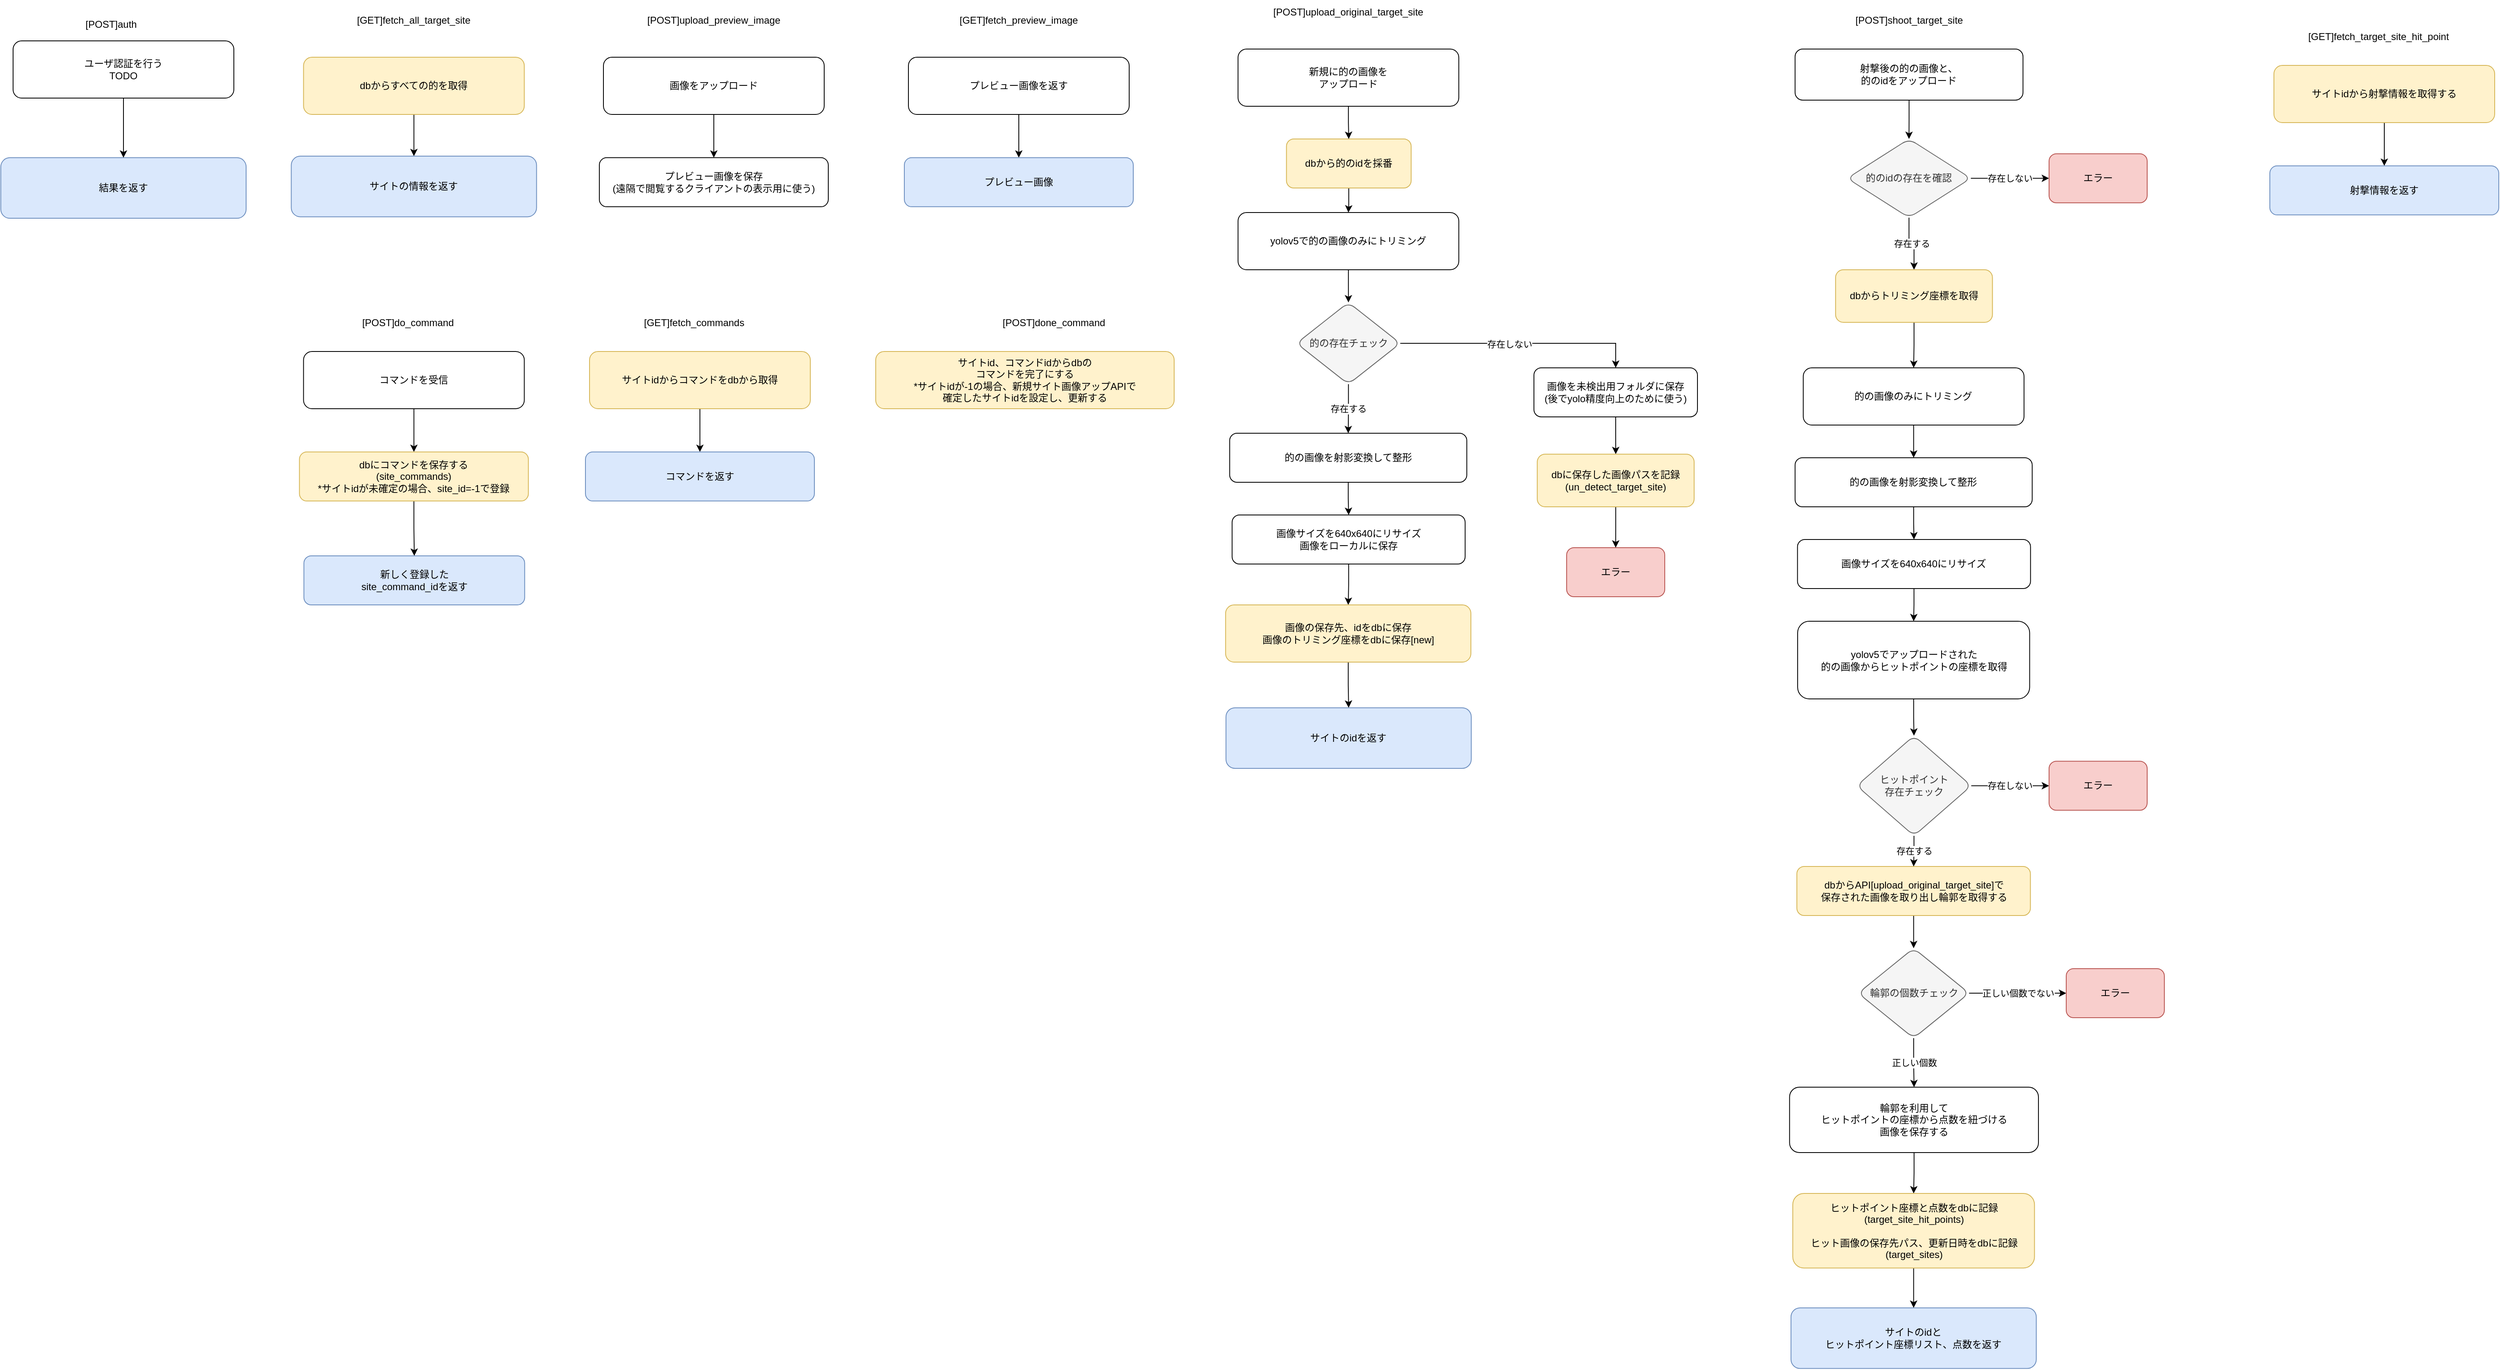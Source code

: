 <mxfile version="20.3.0" type="device" pages="3"><diagram name="api-server flow" id="iNvDvZSH5YZWfU6M46zO"><mxGraphModel dx="3080" dy="2021" grid="1" gridSize="10" guides="1" tooltips="1" connect="1" arrows="1" fold="1" page="1" pageScale="1" pageWidth="827" pageHeight="1169" math="0" shadow="0"><root><mxCell id="WhR-biewAQsiX8_uiW01-0"/><mxCell id="WhR-biewAQsiX8_uiW01-1" parent="WhR-biewAQsiX8_uiW01-0"/><mxCell id="nuHAIybzn5JwkcN_jTr0-32" value="" style="edgeStyle=orthogonalEdgeStyle;rounded=0;orthogonalLoop=1;jettySize=auto;html=1;" parent="WhR-biewAQsiX8_uiW01-1" source="WhR-biewAQsiX8_uiW01-3" target="nuHAIybzn5JwkcN_jTr0-31" edge="1"><mxGeometry relative="1" as="geometry"/></mxCell><mxCell id="WhR-biewAQsiX8_uiW01-3" value="yolov5で的の画像のみにトリミング" style="rounded=1;whiteSpace=wrap;html=1;fontSize=12;glass=0;strokeWidth=1;shadow=0;" parent="WhR-biewAQsiX8_uiW01-1" vertex="1"><mxGeometry x="228.13" y="160" width="270" height="70" as="geometry"/></mxCell><mxCell id="WhR-biewAQsiX8_uiW01-4" value="" style="edgeStyle=orthogonalEdgeStyle;rounded=0;orthogonalLoop=1;jettySize=auto;html=1;endArrow=classic;endFill=1;" parent="WhR-biewAQsiX8_uiW01-1" source="WhR-biewAQsiX8_uiW01-5" target="WhR-biewAQsiX8_uiW01-14" edge="1"><mxGeometry relative="1" as="geometry"/></mxCell><mxCell id="WhR-biewAQsiX8_uiW01-5" value="画像サイズを640x640にリサイズ&lt;br&gt;画像をローカルに保存" style="whiteSpace=wrap;html=1;rounded=1;glass=0;strokeWidth=1;shadow=0;" parent="WhR-biewAQsiX8_uiW01-1" vertex="1"><mxGeometry x="220.86" y="530" width="285" height="60" as="geometry"/></mxCell><mxCell id="WhR-biewAQsiX8_uiW01-6" style="edgeStyle=orthogonalEdgeStyle;rounded=0;orthogonalLoop=1;jettySize=auto;html=1;endArrow=classic;endFill=1;" parent="WhR-biewAQsiX8_uiW01-1" source="WhR-biewAQsiX8_uiW01-7" target="WhR-biewAQsiX8_uiW01-5" edge="1"><mxGeometry relative="1" as="geometry"/></mxCell><mxCell id="WhR-biewAQsiX8_uiW01-7" value="的の画像を射影変換して整形" style="whiteSpace=wrap;html=1;rounded=1;glass=0;strokeWidth=1;shadow=0;" parent="WhR-biewAQsiX8_uiW01-1" vertex="1"><mxGeometry x="217.9" y="430" width="290" height="60" as="geometry"/></mxCell><mxCell id="nuHAIybzn5JwkcN_jTr0-2" style="edgeStyle=orthogonalEdgeStyle;rounded=0;orthogonalLoop=1;jettySize=auto;html=1;" parent="WhR-biewAQsiX8_uiW01-1" source="WhR-biewAQsiX8_uiW01-12" target="WhR-biewAQsiX8_uiW01-3" edge="1"><mxGeometry relative="1" as="geometry"/></mxCell><mxCell id="WhR-biewAQsiX8_uiW01-12" value="dbから的のidを採番" style="whiteSpace=wrap;html=1;rounded=1;glass=0;strokeWidth=1;shadow=0;fillColor=#fff2cc;strokeColor=#d6b656;" parent="WhR-biewAQsiX8_uiW01-1" vertex="1"><mxGeometry x="287.34" y="70" width="152.5" height="60" as="geometry"/></mxCell><mxCell id="nuHAIybzn5JwkcN_jTr0-4" style="edgeStyle=orthogonalEdgeStyle;rounded=0;orthogonalLoop=1;jettySize=auto;html=1;" parent="WhR-biewAQsiX8_uiW01-1" source="WhR-biewAQsiX8_uiW01-14" target="nuHAIybzn5JwkcN_jTr0-3" edge="1"><mxGeometry relative="1" as="geometry"/></mxCell><mxCell id="WhR-biewAQsiX8_uiW01-14" value="画像の保存先、idをdbに保存&lt;br&gt;画像のトリミング座標をdbに保存[new]" style="whiteSpace=wrap;html=1;rounded=1;glass=0;strokeWidth=1;shadow=0;fillColor=#fff2cc;strokeColor=#d6b656;" parent="WhR-biewAQsiX8_uiW01-1" vertex="1"><mxGeometry x="212.9" y="640" width="300" height="70" as="geometry"/></mxCell><mxCell id="nuHAIybzn5JwkcN_jTr0-38" value="" style="edgeStyle=orthogonalEdgeStyle;rounded=0;orthogonalLoop=1;jettySize=auto;html=1;" parent="WhR-biewAQsiX8_uiW01-1" source="WhR-biewAQsiX8_uiW01-16" target="nuHAIybzn5JwkcN_jTr0-37" edge="1"><mxGeometry relative="1" as="geometry"/></mxCell><mxCell id="WhR-biewAQsiX8_uiW01-16" value="yolov5でアップロードされた&lt;br&gt;的の画像からヒットポイントの座標を取得" style="whiteSpace=wrap;html=1;rounded=1;glass=0;strokeWidth=1;shadow=0;" parent="WhR-biewAQsiX8_uiW01-1" vertex="1"><mxGeometry x="912.51" y="660" width="283.75" height="95" as="geometry"/></mxCell><mxCell id="nuHAIybzn5JwkcN_jTr0-30" style="edgeStyle=orthogonalEdgeStyle;rounded=0;orthogonalLoop=1;jettySize=auto;html=1;" parent="WhR-biewAQsiX8_uiW01-1" source="WhR-biewAQsiX8_uiW01-18" target="WhR-biewAQsiX8_uiW01-20" edge="1"><mxGeometry relative="1" as="geometry"/></mxCell><mxCell id="WhR-biewAQsiX8_uiW01-18" value="輪郭を利用して&lt;br&gt;ヒットポイントの座標から点数を紐づける&lt;br&gt;画像を保存する" style="whiteSpace=wrap;html=1;rounded=1;glass=0;strokeWidth=1;shadow=0;" parent="WhR-biewAQsiX8_uiW01-1" vertex="1"><mxGeometry x="902.65" y="1230" width="304.38" height="80" as="geometry"/></mxCell><mxCell id="WhR-biewAQsiX8_uiW01-19" value="" style="edgeStyle=orthogonalEdgeStyle;rounded=0;orthogonalLoop=1;jettySize=auto;html=1;endArrow=classic;endFill=1;" parent="WhR-biewAQsiX8_uiW01-1" source="WhR-biewAQsiX8_uiW01-20" target="WhR-biewAQsiX8_uiW01-25" edge="1"><mxGeometry relative="1" as="geometry"/></mxCell><mxCell id="WhR-biewAQsiX8_uiW01-20" value="ヒットポイント座標と点数をdbに記録(target_site_hit_points)&lt;br&gt;&lt;br&gt;ヒット画像の保存先パス、更新日時をdbに記録&lt;br&gt;(target_sites)" style="whiteSpace=wrap;html=1;rounded=1;glass=0;strokeWidth=1;shadow=0;fillColor=#fff2cc;strokeColor=#d6b656;" parent="WhR-biewAQsiX8_uiW01-1" vertex="1"><mxGeometry x="906.57" y="1360" width="295.62" height="91.25" as="geometry"/></mxCell><mxCell id="WhR-biewAQsiX8_uiW01-25" value="サイトのidと&lt;br&gt;ヒットポイント座標リスト、点数を返す" style="whiteSpace=wrap;html=1;rounded=1;glass=0;strokeWidth=1;shadow=0;fillColor=#dae8fc;strokeColor=#6c8ebf;" parent="WhR-biewAQsiX8_uiW01-1" vertex="1"><mxGeometry x="904.38" y="1500" width="300" height="74.13" as="geometry"/></mxCell><mxCell id="nuHAIybzn5JwkcN_jTr0-1" style="edgeStyle=orthogonalEdgeStyle;rounded=0;orthogonalLoop=1;jettySize=auto;html=1;" parent="WhR-biewAQsiX8_uiW01-1" source="nuHAIybzn5JwkcN_jTr0-0" target="WhR-biewAQsiX8_uiW01-12" edge="1"><mxGeometry relative="1" as="geometry"/></mxCell><mxCell id="nuHAIybzn5JwkcN_jTr0-0" value="新規に的の画像を&lt;br&gt;アップロード" style="rounded=1;whiteSpace=wrap;html=1;fontSize=12;glass=0;strokeWidth=1;shadow=0;" parent="WhR-biewAQsiX8_uiW01-1" vertex="1"><mxGeometry x="228.12" y="-40" width="270" height="70" as="geometry"/></mxCell><mxCell id="nuHAIybzn5JwkcN_jTr0-3" value="サイトのidを返す" style="whiteSpace=wrap;html=1;rounded=1;glass=0;strokeWidth=1;shadow=0;fillColor=#dae8fc;strokeColor=#6c8ebf;" parent="WhR-biewAQsiX8_uiW01-1" vertex="1"><mxGeometry x="213.36" y="765.87" width="300" height="74.13" as="geometry"/></mxCell><mxCell id="nuHAIybzn5JwkcN_jTr0-5" value="[POST]upload_original_target_site" style="text;html=1;strokeColor=none;fillColor=none;align=center;verticalAlign=middle;whiteSpace=wrap;rounded=0;" parent="WhR-biewAQsiX8_uiW01-1" vertex="1"><mxGeometry x="280.38" y="-100" width="166.41" height="30" as="geometry"/></mxCell><mxCell id="nuHAIybzn5JwkcN_jTr0-6" value="[POST]shoot_target_site" style="text;html=1;strokeColor=none;fillColor=none;align=center;verticalAlign=middle;whiteSpace=wrap;rounded=0;" parent="WhR-biewAQsiX8_uiW01-1" vertex="1"><mxGeometry x="988.76" y="-90" width="120" height="30" as="geometry"/></mxCell><mxCell id="nuHAIybzn5JwkcN_jTr0-9" value="" style="edgeStyle=orthogonalEdgeStyle;rounded=0;orthogonalLoop=1;jettySize=auto;html=1;" parent="WhR-biewAQsiX8_uiW01-1" source="nuHAIybzn5JwkcN_jTr0-7" target="nuHAIybzn5JwkcN_jTr0-8" edge="1"><mxGeometry relative="1" as="geometry"/></mxCell><mxCell id="nuHAIybzn5JwkcN_jTr0-7" value="射撃後の的の画像と、&lt;br&gt;的のidをアップロード" style="whiteSpace=wrap;html=1;rounded=1;glass=0;strokeWidth=1;shadow=0;" parent="WhR-biewAQsiX8_uiW01-1" vertex="1"><mxGeometry x="909.38" y="-40" width="278.75" height="62.5" as="geometry"/></mxCell><mxCell id="nuHAIybzn5JwkcN_jTr0-11" value="存在しない" style="edgeStyle=orthogonalEdgeStyle;rounded=0;orthogonalLoop=1;jettySize=auto;html=1;" parent="WhR-biewAQsiX8_uiW01-1" source="nuHAIybzn5JwkcN_jTr0-8" target="nuHAIybzn5JwkcN_jTr0-10" edge="1"><mxGeometry relative="1" as="geometry"/></mxCell><mxCell id="nuHAIybzn5JwkcN_jTr0-13" value="存在する" style="edgeStyle=orthogonalEdgeStyle;rounded=0;orthogonalLoop=1;jettySize=auto;html=1;" parent="WhR-biewAQsiX8_uiW01-1" source="nuHAIybzn5JwkcN_jTr0-8" target="nuHAIybzn5JwkcN_jTr0-12" edge="1"><mxGeometry relative="1" as="geometry"/></mxCell><mxCell id="nuHAIybzn5JwkcN_jTr0-8" value="的のidの存在を確認" style="rhombus;whiteSpace=wrap;html=1;rounded=1;glass=0;strokeWidth=1;shadow=0;fillColor=#f5f5f5;fontColor=#333333;strokeColor=#666666;" parent="WhR-biewAQsiX8_uiW01-1" vertex="1"><mxGeometry x="973.14" y="70" width="151.24" height="96.25" as="geometry"/></mxCell><mxCell id="nuHAIybzn5JwkcN_jTr0-10" value="エラー" style="whiteSpace=wrap;html=1;rounded=1;glass=0;strokeWidth=1;shadow=0;fillColor=#f8cecc;strokeColor=#b85450;" parent="WhR-biewAQsiX8_uiW01-1" vertex="1"><mxGeometry x="1220" y="88.125" width="120" height="60" as="geometry"/></mxCell><mxCell id="nuHAIybzn5JwkcN_jTr0-19" style="edgeStyle=orthogonalEdgeStyle;rounded=0;orthogonalLoop=1;jettySize=auto;html=1;" parent="WhR-biewAQsiX8_uiW01-1" source="nuHAIybzn5JwkcN_jTr0-12" target="nuHAIybzn5JwkcN_jTr0-15" edge="1"><mxGeometry relative="1" as="geometry"/></mxCell><mxCell id="nuHAIybzn5JwkcN_jTr0-12" value="dbからトリミング座標を取得" style="whiteSpace=wrap;html=1;rounded=1;glass=0;strokeWidth=1;shadow=0;fillColor=#fff2cc;strokeColor=#d6b656;" parent="WhR-biewAQsiX8_uiW01-1" vertex="1"><mxGeometry x="958.91" y="230" width="191.86" height="64.38" as="geometry"/></mxCell><mxCell id="nuHAIybzn5JwkcN_jTr0-14" value="" style="edgeStyle=orthogonalEdgeStyle;rounded=0;orthogonalLoop=1;jettySize=auto;html=1;endArrow=classic;endFill=1;" parent="WhR-biewAQsiX8_uiW01-1" source="nuHAIybzn5JwkcN_jTr0-15" target="nuHAIybzn5JwkcN_jTr0-18" edge="1"><mxGeometry relative="1" as="geometry"/></mxCell><mxCell id="nuHAIybzn5JwkcN_jTr0-15" value="的の画像のみにトリミング" style="rounded=1;whiteSpace=wrap;html=1;fontSize=12;glass=0;strokeWidth=1;shadow=0;" parent="WhR-biewAQsiX8_uiW01-1" vertex="1"><mxGeometry x="919.38" y="350" width="270" height="70" as="geometry"/></mxCell><mxCell id="nuHAIybzn5JwkcN_jTr0-20" style="edgeStyle=orthogonalEdgeStyle;rounded=0;orthogonalLoop=1;jettySize=auto;html=1;" parent="WhR-biewAQsiX8_uiW01-1" source="nuHAIybzn5JwkcN_jTr0-16" target="WhR-biewAQsiX8_uiW01-16" edge="1"><mxGeometry relative="1" as="geometry"/></mxCell><mxCell id="nuHAIybzn5JwkcN_jTr0-16" value="画像サイズを640x640にリサイズ" style="whiteSpace=wrap;html=1;rounded=1;glass=0;strokeWidth=1;shadow=0;" parent="WhR-biewAQsiX8_uiW01-1" vertex="1"><mxGeometry x="912.34" y="560" width="285" height="60" as="geometry"/></mxCell><mxCell id="nuHAIybzn5JwkcN_jTr0-17" style="edgeStyle=orthogonalEdgeStyle;rounded=0;orthogonalLoop=1;jettySize=auto;html=1;endArrow=classic;endFill=1;" parent="WhR-biewAQsiX8_uiW01-1" source="nuHAIybzn5JwkcN_jTr0-18" target="nuHAIybzn5JwkcN_jTr0-16" edge="1"><mxGeometry relative="1" as="geometry"/></mxCell><mxCell id="nuHAIybzn5JwkcN_jTr0-18" value="的の画像を射影変換して整形" style="whiteSpace=wrap;html=1;rounded=1;glass=0;strokeWidth=1;shadow=0;" parent="WhR-biewAQsiX8_uiW01-1" vertex="1"><mxGeometry x="909.38" y="460" width="290" height="60" as="geometry"/></mxCell><mxCell id="nuHAIybzn5JwkcN_jTr0-26" value="" style="edgeStyle=orthogonalEdgeStyle;rounded=0;orthogonalLoop=1;jettySize=auto;html=1;" parent="WhR-biewAQsiX8_uiW01-1" source="nuHAIybzn5JwkcN_jTr0-22" target="nuHAIybzn5JwkcN_jTr0-25" edge="1"><mxGeometry relative="1" as="geometry"/></mxCell><mxCell id="nuHAIybzn5JwkcN_jTr0-22" value="dbからAPI[upload_original_target_site]で&lt;br&gt;保存された画像を取り出し輪郭を取得する" style="whiteSpace=wrap;html=1;rounded=1;glass=0;strokeWidth=1;shadow=0;fillColor=#fff2cc;strokeColor=#d6b656;" parent="WhR-biewAQsiX8_uiW01-1" vertex="1"><mxGeometry x="911.57" y="960" width="285.62" height="60" as="geometry"/></mxCell><mxCell id="nuHAIybzn5JwkcN_jTr0-28" value="正しい個数でない" style="edgeStyle=orthogonalEdgeStyle;rounded=0;orthogonalLoop=1;jettySize=auto;html=1;" parent="WhR-biewAQsiX8_uiW01-1" source="nuHAIybzn5JwkcN_jTr0-25" target="nuHAIybzn5JwkcN_jTr0-27" edge="1"><mxGeometry relative="1" as="geometry"/></mxCell><mxCell id="nuHAIybzn5JwkcN_jTr0-29" value="正しい個数" style="edgeStyle=orthogonalEdgeStyle;rounded=0;orthogonalLoop=1;jettySize=auto;html=1;" parent="WhR-biewAQsiX8_uiW01-1" source="nuHAIybzn5JwkcN_jTr0-25" target="WhR-biewAQsiX8_uiW01-18" edge="1"><mxGeometry relative="1" as="geometry"/></mxCell><mxCell id="nuHAIybzn5JwkcN_jTr0-25" value="輪郭の個数チェック" style="rhombus;whiteSpace=wrap;html=1;rounded=1;glass=0;strokeWidth=1;shadow=0;fillColor=#f5f5f5;fontColor=#333333;strokeColor=#666666;" parent="WhR-biewAQsiX8_uiW01-1" vertex="1"><mxGeometry x="986.57" y="1060" width="135.62" height="110" as="geometry"/></mxCell><mxCell id="nuHAIybzn5JwkcN_jTr0-27" value="エラー" style="whiteSpace=wrap;html=1;rounded=1;glass=0;strokeWidth=1;shadow=0;fillColor=#f8cecc;strokeColor=#b85450;" parent="WhR-biewAQsiX8_uiW01-1" vertex="1"><mxGeometry x="1241" y="1085" width="120" height="60" as="geometry"/></mxCell><mxCell id="nuHAIybzn5JwkcN_jTr0-34" value="" style="edgeStyle=orthogonalEdgeStyle;rounded=0;orthogonalLoop=1;jettySize=auto;html=1;entryX=0.5;entryY=0;entryDx=0;entryDy=0;" parent="WhR-biewAQsiX8_uiW01-1" source="nuHAIybzn5JwkcN_jTr0-31" target="dsikqZFiVLKIjM3iYVpP-0" edge="1"><mxGeometry relative="1" as="geometry"/></mxCell><mxCell id="nuHAIybzn5JwkcN_jTr0-35" value="存在しない" style="edgeLabel;html=1;align=center;verticalAlign=middle;resizable=0;points=[];" parent="nuHAIybzn5JwkcN_jTr0-34" vertex="1" connectable="0"><mxGeometry x="-0.09" y="-1" relative="1" as="geometry"><mxPoint as="offset"/></mxGeometry></mxCell><mxCell id="nuHAIybzn5JwkcN_jTr0-36" value="存在する" style="edgeStyle=orthogonalEdgeStyle;rounded=0;orthogonalLoop=1;jettySize=auto;html=1;" parent="WhR-biewAQsiX8_uiW01-1" source="nuHAIybzn5JwkcN_jTr0-31" target="WhR-biewAQsiX8_uiW01-7" edge="1"><mxGeometry relative="1" as="geometry"/></mxCell><mxCell id="nuHAIybzn5JwkcN_jTr0-31" value="的の存在チェック" style="rhombus;whiteSpace=wrap;html=1;rounded=1;glass=0;strokeWidth=1;shadow=0;fillColor=#f5f5f5;fontColor=#333333;strokeColor=#666666;" parent="WhR-biewAQsiX8_uiW01-1" vertex="1"><mxGeometry x="299.68" y="270" width="126.88" height="100" as="geometry"/></mxCell><mxCell id="nuHAIybzn5JwkcN_jTr0-33" value="エラー" style="whiteSpace=wrap;html=1;rounded=1;glass=0;strokeWidth=1;shadow=0;fillColor=#f8cecc;strokeColor=#b85450;" parent="WhR-biewAQsiX8_uiW01-1" vertex="1"><mxGeometry x="630" y="570" width="120" height="60" as="geometry"/></mxCell><mxCell id="nuHAIybzn5JwkcN_jTr0-40" value="存在しない" style="edgeStyle=orthogonalEdgeStyle;rounded=0;orthogonalLoop=1;jettySize=auto;html=1;" parent="WhR-biewAQsiX8_uiW01-1" source="nuHAIybzn5JwkcN_jTr0-37" target="nuHAIybzn5JwkcN_jTr0-39" edge="1"><mxGeometry relative="1" as="geometry"/></mxCell><mxCell id="nuHAIybzn5JwkcN_jTr0-42" value="存在する" style="edgeStyle=orthogonalEdgeStyle;rounded=0;orthogonalLoop=1;jettySize=auto;html=1;" parent="WhR-biewAQsiX8_uiW01-1" source="nuHAIybzn5JwkcN_jTr0-37" target="nuHAIybzn5JwkcN_jTr0-22" edge="1"><mxGeometry relative="1" as="geometry"/></mxCell><mxCell id="nuHAIybzn5JwkcN_jTr0-37" value="ヒットポイント&lt;br&gt;存在チェック" style="rhombus;whiteSpace=wrap;html=1;rounded=1;glass=0;strokeWidth=1;shadow=0;fillColor=#f5f5f5;fontColor=#333333;strokeColor=#666666;" parent="WhR-biewAQsiX8_uiW01-1" vertex="1"><mxGeometry x="984.84" y="800" width="140" height="122.5" as="geometry"/></mxCell><mxCell id="nuHAIybzn5JwkcN_jTr0-39" value="エラー" style="whiteSpace=wrap;html=1;rounded=1;glass=0;strokeWidth=1;shadow=0;fillColor=#f8cecc;strokeColor=#b85450;" parent="WhR-biewAQsiX8_uiW01-1" vertex="1"><mxGeometry x="1220.0" y="831.25" width="120" height="60" as="geometry"/></mxCell><mxCell id="drCRyyZGWswT6okmTotF-20" value="" style="edgeStyle=orthogonalEdgeStyle;rounded=0;orthogonalLoop=1;jettySize=auto;html=1;" parent="WhR-biewAQsiX8_uiW01-1" source="drCRyyZGWswT6okmTotF-11" target="drCRyyZGWswT6okmTotF-12" edge="1"><mxGeometry relative="1" as="geometry"/></mxCell><mxCell id="drCRyyZGWswT6okmTotF-11" value="dbからすべての的を取得" style="rounded=1;whiteSpace=wrap;html=1;fontSize=12;glass=0;strokeWidth=1;shadow=0;fillColor=#fff2cc;strokeColor=#d6b656;" parent="WhR-biewAQsiX8_uiW01-1" vertex="1"><mxGeometry x="-914.78" y="-30" width="270" height="70" as="geometry"/></mxCell><mxCell id="drCRyyZGWswT6okmTotF-12" value="サイトの情報を返す" style="whiteSpace=wrap;html=1;rounded=1;glass=0;strokeWidth=1;shadow=0;fillColor=#dae8fc;strokeColor=#6c8ebf;" parent="WhR-biewAQsiX8_uiW01-1" vertex="1"><mxGeometry x="-929.78" y="91.06" width="300" height="74.13" as="geometry"/></mxCell><mxCell id="drCRyyZGWswT6okmTotF-13" value="[GET]fetch_all_target_site" style="text;html=1;strokeColor=none;fillColor=none;align=center;verticalAlign=middle;whiteSpace=wrap;rounded=0;" parent="WhR-biewAQsiX8_uiW01-1" vertex="1"><mxGeometry x="-862.52" y="-90" width="166.41" height="30" as="geometry"/></mxCell><mxCell id="t7jxJHBYdtMnv0ONEUGp-2" value="結果を返す" style="whiteSpace=wrap;html=1;rounded=1;glass=0;strokeWidth=1;shadow=0;fillColor=#dae8fc;strokeColor=#6c8ebf;" parent="WhR-biewAQsiX8_uiW01-1" vertex="1"><mxGeometry x="-1285" y="92.93" width="300" height="74.13" as="geometry"/></mxCell><mxCell id="t7jxJHBYdtMnv0ONEUGp-3" value="[POST]auth" style="text;html=1;strokeColor=none;fillColor=none;align=center;verticalAlign=middle;whiteSpace=wrap;rounded=0;" parent="WhR-biewAQsiX8_uiW01-1" vertex="1"><mxGeometry x="-1232.74" y="-85.19" width="166.41" height="30" as="geometry"/></mxCell><mxCell id="t7jxJHBYdtMnv0ONEUGp-5" value="" style="edgeStyle=orthogonalEdgeStyle;rounded=0;orthogonalLoop=1;jettySize=auto;html=1;" parent="WhR-biewAQsiX8_uiW01-1" source="t7jxJHBYdtMnv0ONEUGp-4" target="t7jxJHBYdtMnv0ONEUGp-2" edge="1"><mxGeometry relative="1" as="geometry"/></mxCell><mxCell id="t7jxJHBYdtMnv0ONEUGp-4" value="ユーザ認証を行う&lt;br&gt;TODO" style="rounded=1;whiteSpace=wrap;html=1;fontSize=12;glass=0;strokeWidth=1;shadow=0;" parent="WhR-biewAQsiX8_uiW01-1" vertex="1"><mxGeometry x="-1270" y="-50" width="270" height="70" as="geometry"/></mxCell><mxCell id="dsikqZFiVLKIjM3iYVpP-3" value="" style="edgeStyle=orthogonalEdgeStyle;rounded=0;orthogonalLoop=1;jettySize=auto;html=1;" parent="WhR-biewAQsiX8_uiW01-1" source="dsikqZFiVLKIjM3iYVpP-0" target="dsikqZFiVLKIjM3iYVpP-2" edge="1"><mxGeometry relative="1" as="geometry"/></mxCell><mxCell id="dsikqZFiVLKIjM3iYVpP-0" value="画像を未検出用フォルダに保存&lt;br&gt;(後でyolo精度向上のために使う)" style="whiteSpace=wrap;html=1;rounded=1;glass=0;strokeWidth=1;shadow=0;" parent="WhR-biewAQsiX8_uiW01-1" vertex="1"><mxGeometry x="590" y="350" width="200" height="60" as="geometry"/></mxCell><mxCell id="Awmxv0y5QkGD9Elshuh5-0" value="" style="edgeStyle=orthogonalEdgeStyle;rounded=0;orthogonalLoop=1;jettySize=auto;html=1;" parent="WhR-biewAQsiX8_uiW01-1" source="dsikqZFiVLKIjM3iYVpP-2" target="nuHAIybzn5JwkcN_jTr0-33" edge="1"><mxGeometry relative="1" as="geometry"/></mxCell><mxCell id="dsikqZFiVLKIjM3iYVpP-2" value="dbに保存した画像パスを記録&lt;br&gt;(un_detect_target_site)" style="whiteSpace=wrap;html=1;rounded=1;glass=0;strokeWidth=1;shadow=0;fillColor=#fff2cc;strokeColor=#d6b656;" parent="WhR-biewAQsiX8_uiW01-1" vertex="1"><mxGeometry x="594.07" y="455.62" width="191.86" height="64.38" as="geometry"/></mxCell><mxCell id="eXUkpJDZ3NP_JP8xhBZx-5" value="" style="edgeStyle=orthogonalEdgeStyle;rounded=0;orthogonalLoop=1;jettySize=auto;html=1;" parent="WhR-biewAQsiX8_uiW01-1" source="eXUkpJDZ3NP_JP8xhBZx-1" target="eXUkpJDZ3NP_JP8xhBZx-4" edge="1"><mxGeometry relative="1" as="geometry"/></mxCell><mxCell id="eXUkpJDZ3NP_JP8xhBZx-1" value="画像をアップロード" style="rounded=1;whiteSpace=wrap;html=1;fontSize=12;glass=0;strokeWidth=1;shadow=0;" parent="WhR-biewAQsiX8_uiW01-1" vertex="1"><mxGeometry x="-548" y="-30" width="270" height="70" as="geometry"/></mxCell><mxCell id="eXUkpJDZ3NP_JP8xhBZx-2" value="[POST]upload_preview_image" style="text;html=1;strokeColor=none;fillColor=none;align=center;verticalAlign=middle;whiteSpace=wrap;rounded=0;" parent="WhR-biewAQsiX8_uiW01-1" vertex="1"><mxGeometry x="-495.74" y="-90" width="166.41" height="30" as="geometry"/></mxCell><mxCell id="eXUkpJDZ3NP_JP8xhBZx-4" value="プレビュー画像を保存&lt;br&gt;(遠隔で閲覧するクライアントの表示用に使う)" style="whiteSpace=wrap;html=1;rounded=1;glass=0;strokeWidth=1;shadow=0;" parent="WhR-biewAQsiX8_uiW01-1" vertex="1"><mxGeometry x="-553" y="92.93" width="280" height="60" as="geometry"/></mxCell><mxCell id="eXUkpJDZ3NP_JP8xhBZx-6" value="" style="edgeStyle=orthogonalEdgeStyle;rounded=0;orthogonalLoop=1;jettySize=auto;html=1;" parent="WhR-biewAQsiX8_uiW01-1" source="eXUkpJDZ3NP_JP8xhBZx-7" target="eXUkpJDZ3NP_JP8xhBZx-9" edge="1"><mxGeometry relative="1" as="geometry"/></mxCell><mxCell id="eXUkpJDZ3NP_JP8xhBZx-7" value="プレビュー画像を返す" style="rounded=1;whiteSpace=wrap;html=1;fontSize=12;glass=0;strokeWidth=1;shadow=0;" parent="WhR-biewAQsiX8_uiW01-1" vertex="1"><mxGeometry x="-175" y="-30" width="270" height="70" as="geometry"/></mxCell><mxCell id="eXUkpJDZ3NP_JP8xhBZx-8" value="[GET]fetch_preview_image" style="text;html=1;strokeColor=none;fillColor=none;align=center;verticalAlign=middle;whiteSpace=wrap;rounded=0;" parent="WhR-biewAQsiX8_uiW01-1" vertex="1"><mxGeometry x="-122.74" y="-90" width="166.41" height="30" as="geometry"/></mxCell><mxCell id="eXUkpJDZ3NP_JP8xhBZx-9" value="プレビュー画像" style="whiteSpace=wrap;html=1;rounded=1;glass=0;strokeWidth=1;shadow=0;fillColor=#dae8fc;strokeColor=#6c8ebf;" parent="WhR-biewAQsiX8_uiW01-1" vertex="1"><mxGeometry x="-180" y="92.93" width="280" height="60" as="geometry"/></mxCell><mxCell id="Ej0tXyWv5HuEhmtmeFXS-3" value="[POST]do_command" style="text;html=1;strokeColor=none;fillColor=none;align=center;verticalAlign=middle;whiteSpace=wrap;rounded=0;" parent="WhR-biewAQsiX8_uiW01-1" vertex="1"><mxGeometry x="-870" y="280" width="166.41" height="30" as="geometry"/></mxCell><mxCell id="o1gfCBnD3RDteWeqe50f-0" value="" style="edgeStyle=orthogonalEdgeStyle;rounded=0;orthogonalLoop=1;jettySize=auto;html=1;" parent="WhR-biewAQsiX8_uiW01-1" source="o1gfCBnD3RDteWeqe50f-1" target="o1gfCBnD3RDteWeqe50f-2" edge="1"><mxGeometry relative="1" as="geometry"/></mxCell><mxCell id="o1gfCBnD3RDteWeqe50f-1" value="コマンドを受信" style="rounded=1;whiteSpace=wrap;html=1;fontSize=12;glass=0;strokeWidth=1;shadow=0;" parent="WhR-biewAQsiX8_uiW01-1" vertex="1"><mxGeometry x="-914.78" y="330" width="270" height="70" as="geometry"/></mxCell><mxCell id="bX8s3SjI7HDEeTjUGEeW-2" value="" style="edgeStyle=orthogonalEdgeStyle;rounded=0;orthogonalLoop=1;jettySize=auto;html=1;" parent="WhR-biewAQsiX8_uiW01-1" source="o1gfCBnD3RDteWeqe50f-2" target="bX8s3SjI7HDEeTjUGEeW-1" edge="1"><mxGeometry relative="1" as="geometry"/></mxCell><mxCell id="o1gfCBnD3RDteWeqe50f-2" value="dbにコマンドを保存する&lt;br&gt;(site_commands)&lt;br&gt;*サイトidが未確定の場合、site_id=-1で登録" style="whiteSpace=wrap;html=1;rounded=1;glass=0;strokeWidth=1;shadow=0;fillColor=#fff2cc;strokeColor=#d6b656;" parent="WhR-biewAQsiX8_uiW01-1" vertex="1"><mxGeometry x="-919.78" y="452.93" width="280" height="60" as="geometry"/></mxCell><mxCell id="o1gfCBnD3RDteWeqe50f-3" value="[GET]fetch_commands" style="text;html=1;strokeColor=none;fillColor=none;align=center;verticalAlign=middle;whiteSpace=wrap;rounded=0;" parent="WhR-biewAQsiX8_uiW01-1" vertex="1"><mxGeometry x="-520.22" y="280" width="166.41" height="30" as="geometry"/></mxCell><mxCell id="o1gfCBnD3RDteWeqe50f-4" value="" style="edgeStyle=orthogonalEdgeStyle;rounded=0;orthogonalLoop=1;jettySize=auto;html=1;" parent="WhR-biewAQsiX8_uiW01-1" source="o1gfCBnD3RDteWeqe50f-5" target="o1gfCBnD3RDteWeqe50f-6" edge="1"><mxGeometry relative="1" as="geometry"/></mxCell><mxCell id="o1gfCBnD3RDteWeqe50f-5" value="サイトidからコマンドをdbから取得" style="rounded=1;whiteSpace=wrap;html=1;fontSize=12;glass=0;strokeWidth=1;shadow=0;fillColor=#fff2cc;strokeColor=#d6b656;" parent="WhR-biewAQsiX8_uiW01-1" vertex="1"><mxGeometry x="-565" y="330" width="270" height="70" as="geometry"/></mxCell><mxCell id="o1gfCBnD3RDteWeqe50f-6" value="コマンドを返す" style="whiteSpace=wrap;html=1;rounded=1;glass=0;strokeWidth=1;shadow=0;fillColor=#dae8fc;strokeColor=#6c8ebf;" parent="WhR-biewAQsiX8_uiW01-1" vertex="1"><mxGeometry x="-570" y="452.93" width="280" height="60" as="geometry"/></mxCell><mxCell id="o1gfCBnD3RDteWeqe50f-7" value="[POST]done_command" style="text;html=1;strokeColor=none;fillColor=none;align=center;verticalAlign=middle;whiteSpace=wrap;rounded=0;" parent="WhR-biewAQsiX8_uiW01-1" vertex="1"><mxGeometry x="-80.0" y="280" width="166.41" height="30" as="geometry"/></mxCell><mxCell id="o1gfCBnD3RDteWeqe50f-9" value="サイトid、コマンドidからdbの&lt;br&gt;コマンドを完了にする&lt;br&gt;*サイトidが-1の場合、新規サイト画像アップAPIで&lt;br&gt;確定したサイトidを設定し、更新する" style="rounded=1;whiteSpace=wrap;html=1;fontSize=12;glass=0;strokeWidth=1;shadow=0;fillColor=#fff2cc;strokeColor=#d6b656;" parent="WhR-biewAQsiX8_uiW01-1" vertex="1"><mxGeometry x="-215" y="330" width="365" height="70" as="geometry"/></mxCell><mxCell id="bX8s3SjI7HDEeTjUGEeW-1" value="新しく登録した&lt;br&gt;site_command_idを返す" style="whiteSpace=wrap;html=1;fillColor=#dae8fc;strokeColor=#6c8ebf;rounded=1;glass=0;strokeWidth=1;shadow=0;" parent="WhR-biewAQsiX8_uiW01-1" vertex="1"><mxGeometry x="-914.32" y="580" width="270" height="60" as="geometry"/></mxCell><mxCell id="0dGDr0EJBDiTxGuNQQig-0" value="[GET]fetch_target_site_hit_point" style="text;html=1;strokeColor=none;fillColor=none;align=center;verticalAlign=middle;whiteSpace=wrap;rounded=0;" vertex="1" parent="WhR-biewAQsiX8_uiW01-1"><mxGeometry x="1539.78" y="-70" width="166.41" height="30" as="geometry"/></mxCell><mxCell id="0dGDr0EJBDiTxGuNQQig-1" value="" style="edgeStyle=orthogonalEdgeStyle;rounded=0;orthogonalLoop=1;jettySize=auto;html=1;" edge="1" parent="WhR-biewAQsiX8_uiW01-1" source="0dGDr0EJBDiTxGuNQQig-2" target="0dGDr0EJBDiTxGuNQQig-3"><mxGeometry relative="1" as="geometry"/></mxCell><mxCell id="0dGDr0EJBDiTxGuNQQig-2" value="サイトidから射撃情報を取得する" style="rounded=1;whiteSpace=wrap;html=1;fontSize=12;glass=0;strokeWidth=1;shadow=0;fillColor=#fff2cc;strokeColor=#d6b656;" vertex="1" parent="WhR-biewAQsiX8_uiW01-1"><mxGeometry x="1495" y="-20" width="270" height="70" as="geometry"/></mxCell><mxCell id="0dGDr0EJBDiTxGuNQQig-3" value="射撃情報を返す" style="whiteSpace=wrap;html=1;rounded=1;glass=0;strokeWidth=1;shadow=0;fillColor=#dae8fc;strokeColor=#6c8ebf;" vertex="1" parent="WhR-biewAQsiX8_uiW01-1"><mxGeometry x="1490" y="102.93" width="280" height="60" as="geometry"/></mxCell></root></mxGraphModel></diagram><diagram id="XqtquCCmLKHvWpsUDGoj" name="uploader &lt;-&gt; viewer"><mxGraphModel dx="1240" dy="741" grid="1" gridSize="10" guides="1" tooltips="1" connect="1" arrows="1" fold="1" page="1" pageScale="1" pageWidth="827" pageHeight="1169" math="0" shadow="0"><root><mxCell id="0"/><mxCell id="1" parent="0"/><mxCell id="wP1ROIvDCVL8Bp2DwOHc-7" value="" style="edgeStyle=orthogonalEdgeStyle;rounded=0;orthogonalLoop=1;jettySize=auto;html=1;" edge="1" parent="1" source="wP1ROIvDCVL8Bp2DwOHc-2" target="wP1ROIvDCVL8Bp2DwOHc-6"><mxGeometry relative="1" as="geometry"/></mxCell><mxCell id="wP1ROIvDCVL8Bp2DwOHc-2" value="Uploader" style="shape=umlActor;verticalLabelPosition=bottom;verticalAlign=top;html=1;outlineConnect=0;" vertex="1" parent="1"><mxGeometry x="100" y="70" width="30" height="60" as="geometry"/></mxCell><mxCell id="wP1ROIvDCVL8Bp2DwOHc-11" value="" style="edgeStyle=orthogonalEdgeStyle;rounded=0;orthogonalLoop=1;jettySize=auto;html=1;" edge="1" parent="1" source="wP1ROIvDCVL8Bp2DwOHc-5" target="wP1ROIvDCVL8Bp2DwOHc-10"><mxGeometry relative="1" as="geometry"/></mxCell><mxCell id="wP1ROIvDCVL8Bp2DwOHc-5" value="Viewer" style="shape=umlActor;verticalLabelPosition=bottom;verticalAlign=top;html=1;outlineConnect=0;" vertex="1" parent="1"><mxGeometry x="625" y="70" width="30" height="60" as="geometry"/></mxCell><mxCell id="wP1ROIvDCVL8Bp2DwOHc-9" value="" style="edgeStyle=orthogonalEdgeStyle;rounded=0;orthogonalLoop=1;jettySize=auto;html=1;" edge="1" parent="1" source="wP1ROIvDCVL8Bp2DwOHc-6" target="wP1ROIvDCVL8Bp2DwOHc-8"><mxGeometry relative="1" as="geometry"/></mxCell><mxCell id="wP1ROIvDCVL8Bp2DwOHc-6" value="カメラ起動" style="whiteSpace=wrap;html=1;verticalAlign=top;" vertex="1" parent="1"><mxGeometry x="55" y="210" width="120" height="60" as="geometry"/></mxCell><mxCell id="wP1ROIvDCVL8Bp2DwOHc-17" value="画像アップロード" style="edgeStyle=orthogonalEdgeStyle;rounded=0;orthogonalLoop=1;jettySize=auto;html=1;" edge="1" parent="1" source="wP1ROIvDCVL8Bp2DwOHc-8" target="wP1ROIvDCVL8Bp2DwOHc-15"><mxGeometry relative="1" as="geometry"/></mxCell><mxCell id="wP1ROIvDCVL8Bp2DwOHc-28" value="" style="edgeStyle=orthogonalEdgeStyle;rounded=0;orthogonalLoop=1;jettySize=auto;html=1;" edge="1" parent="1" source="wP1ROIvDCVL8Bp2DwOHc-8" target="wP1ROIvDCVL8Bp2DwOHc-27"><mxGeometry relative="1" as="geometry"/></mxCell><mxCell id="wP1ROIvDCVL8Bp2DwOHc-8" value="サイト前で&lt;br&gt;カメラ固定" style="whiteSpace=wrap;html=1;verticalAlign=top;" vertex="1" parent="1"><mxGeometry x="55" y="350" width="120" height="60" as="geometry"/></mxCell><mxCell id="wP1ROIvDCVL8Bp2DwOHc-18" value="画像ダウンロード" style="edgeStyle=orthogonalEdgeStyle;rounded=0;orthogonalLoop=1;jettySize=auto;html=1;entryX=1;entryY=0.5;entryDx=0;entryDy=0;" edge="1" parent="1" source="wP1ROIvDCVL8Bp2DwOHc-10" target="wP1ROIvDCVL8Bp2DwOHc-15"><mxGeometry relative="1" as="geometry"/></mxCell><mxCell id="wP1ROIvDCVL8Bp2DwOHc-22" value="" style="edgeStyle=orthogonalEdgeStyle;rounded=0;orthogonalLoop=1;jettySize=auto;html=1;" edge="1" parent="1" source="wP1ROIvDCVL8Bp2DwOHc-10" target="wP1ROIvDCVL8Bp2DwOHc-21"><mxGeometry relative="1" as="geometry"/></mxCell><mxCell id="wP1ROIvDCVL8Bp2DwOHc-10" value="プレビュー画像表示" style="whiteSpace=wrap;html=1;verticalAlign=top;" vertex="1" parent="1"><mxGeometry x="580" y="350" width="120" height="60" as="geometry"/></mxCell><mxCell id="wP1ROIvDCVL8Bp2DwOHc-16" value="" style="edgeStyle=orthogonalEdgeStyle;rounded=0;orthogonalLoop=1;jettySize=auto;html=1;" edge="1" parent="1" source="wP1ROIvDCVL8Bp2DwOHc-14" target="wP1ROIvDCVL8Bp2DwOHc-15"><mxGeometry relative="1" as="geometry"/></mxCell><mxCell id="wP1ROIvDCVL8Bp2DwOHc-14" value="サーバー" style="shape=umlActor;verticalLabelPosition=bottom;verticalAlign=top;html=1;outlineConnect=0;" vertex="1" parent="1"><mxGeometry x="365" y="70" width="30" height="60" as="geometry"/></mxCell><mxCell id="wP1ROIvDCVL8Bp2DwOHc-24" value="" style="edgeStyle=orthogonalEdgeStyle;rounded=0;orthogonalLoop=1;jettySize=auto;html=1;" edge="1" parent="1" source="wP1ROIvDCVL8Bp2DwOHc-15" target="wP1ROIvDCVL8Bp2DwOHc-23"><mxGeometry relative="1" as="geometry"/></mxCell><mxCell id="wP1ROIvDCVL8Bp2DwOHc-15" value="プレビュー画像保存" style="whiteSpace=wrap;html=1;verticalAlign=top;" vertex="1" parent="1"><mxGeometry x="320" y="350" width="120" height="60" as="geometry"/></mxCell><mxCell id="wP1ROIvDCVL8Bp2DwOHc-25" style="edgeStyle=orthogonalEdgeStyle;rounded=0;orthogonalLoop=1;jettySize=auto;html=1;" edge="1" parent="1" source="wP1ROIvDCVL8Bp2DwOHc-21" target="wP1ROIvDCVL8Bp2DwOHc-23"><mxGeometry relative="1" as="geometry"/></mxCell><mxCell id="wP1ROIvDCVL8Bp2DwOHc-26" value="コマンド送信" style="edgeLabel;html=1;align=center;verticalAlign=middle;resizable=0;points=[];" vertex="1" connectable="0" parent="wP1ROIvDCVL8Bp2DwOHc-25"><mxGeometry x="0.342" y="2" relative="1" as="geometry"><mxPoint x="34" y="-2" as="offset"/></mxGeometry></mxCell><mxCell id="wP1ROIvDCVL8Bp2DwOHc-43" value="" style="edgeStyle=orthogonalEdgeStyle;rounded=0;orthogonalLoop=1;jettySize=auto;html=1;" edge="1" parent="1" source="wP1ROIvDCVL8Bp2DwOHc-21" target="wP1ROIvDCVL8Bp2DwOHc-42"><mxGeometry relative="1" as="geometry"/></mxCell><mxCell id="wP1ROIvDCVL8Bp2DwOHc-21" value="サイト画像確定&lt;br&gt;コマンド送信" style="whiteSpace=wrap;html=1;verticalAlign=top;" vertex="1" parent="1"><mxGeometry x="580" y="490" width="120" height="60" as="geometry"/></mxCell><mxCell id="wP1ROIvDCVL8Bp2DwOHc-39" value="" style="edgeStyle=orthogonalEdgeStyle;rounded=0;orthogonalLoop=1;jettySize=auto;html=1;" edge="1" parent="1" source="wP1ROIvDCVL8Bp2DwOHc-23" target="wP1ROIvDCVL8Bp2DwOHc-38"><mxGeometry relative="1" as="geometry"/></mxCell><mxCell id="wP1ROIvDCVL8Bp2DwOHc-23" value="コマンド保存" style="whiteSpace=wrap;html=1;verticalAlign=top;" vertex="1" parent="1"><mxGeometry x="320" y="490" width="120" height="60" as="geometry"/></mxCell><mxCell id="wP1ROIvDCVL8Bp2DwOHc-29" style="edgeStyle=orthogonalEdgeStyle;rounded=0;orthogonalLoop=1;jettySize=auto;html=1;entryX=0;entryY=0.5;entryDx=0;entryDy=0;" edge="1" parent="1" source="wP1ROIvDCVL8Bp2DwOHc-27" target="wP1ROIvDCVL8Bp2DwOHc-23"><mxGeometry relative="1" as="geometry"/></mxCell><mxCell id="wP1ROIvDCVL8Bp2DwOHc-30" value="コマンド受信" style="edgeLabel;html=1;align=center;verticalAlign=middle;resizable=0;points=[];" vertex="1" connectable="0" parent="wP1ROIvDCVL8Bp2DwOHc-29"><mxGeometry x="-0.019" y="1" relative="1" as="geometry"><mxPoint as="offset"/></mxGeometry></mxCell><mxCell id="wP1ROIvDCVL8Bp2DwOHc-32" value="" style="edgeStyle=orthogonalEdgeStyle;rounded=0;orthogonalLoop=1;jettySize=auto;html=1;" edge="1" parent="1" source="wP1ROIvDCVL8Bp2DwOHc-27" target="wP1ROIvDCVL8Bp2DwOHc-31"><mxGeometry relative="1" as="geometry"/></mxCell><mxCell id="wP1ROIvDCVL8Bp2DwOHc-27" value="サイト画像確定&lt;br&gt;コマンド受信" style="whiteSpace=wrap;html=1;verticalAlign=top;" vertex="1" parent="1"><mxGeometry x="55" y="490" width="120" height="60" as="geometry"/></mxCell><mxCell id="wP1ROIvDCVL8Bp2DwOHc-34" value="" style="edgeStyle=orthogonalEdgeStyle;rounded=0;orthogonalLoop=1;jettySize=auto;html=1;" edge="1" parent="1" source="wP1ROIvDCVL8Bp2DwOHc-31" target="wP1ROIvDCVL8Bp2DwOHc-33"><mxGeometry relative="1" as="geometry"/></mxCell><mxCell id="wP1ROIvDCVL8Bp2DwOHc-40" style="edgeStyle=orthogonalEdgeStyle;rounded=0;orthogonalLoop=1;jettySize=auto;html=1;" edge="1" parent="1" source="wP1ROIvDCVL8Bp2DwOHc-31" target="wP1ROIvDCVL8Bp2DwOHc-38"><mxGeometry relative="1" as="geometry"/></mxCell><mxCell id="wP1ROIvDCVL8Bp2DwOHc-31" value="サイト画像確定API&lt;br&gt;実行" style="whiteSpace=wrap;html=1;verticalAlign=top;" vertex="1" parent="1"><mxGeometry x="55" y="630" width="120" height="60" as="geometry"/></mxCell><mxCell id="wP1ROIvDCVL8Bp2DwOHc-37" style="edgeStyle=orthogonalEdgeStyle;rounded=0;orthogonalLoop=1;jettySize=auto;html=1;" edge="1" parent="1" source="wP1ROIvDCVL8Bp2DwOHc-33" target="wP1ROIvDCVL8Bp2DwOHc-35"><mxGeometry relative="1" as="geometry"/></mxCell><mxCell id="wP1ROIvDCVL8Bp2DwOHc-56" value="" style="edgeStyle=orthogonalEdgeStyle;rounded=0;orthogonalLoop=1;jettySize=auto;html=1;" edge="1" parent="1" source="wP1ROIvDCVL8Bp2DwOHc-33" target="wP1ROIvDCVL8Bp2DwOHc-55"><mxGeometry relative="1" as="geometry"/></mxCell><mxCell id="wP1ROIvDCVL8Bp2DwOHc-33" value="コマンドの終了処理API実行" style="whiteSpace=wrap;html=1;verticalAlign=top;" vertex="1" parent="1"><mxGeometry x="55" y="770" width="120" height="60" as="geometry"/></mxCell><mxCell id="wP1ROIvDCVL8Bp2DwOHc-52" value="" style="edgeStyle=orthogonalEdgeStyle;rounded=0;orthogonalLoop=1;jettySize=auto;html=1;" edge="1" parent="1" source="wP1ROIvDCVL8Bp2DwOHc-35" target="wP1ROIvDCVL8Bp2DwOHc-51"><mxGeometry relative="1" as="geometry"/></mxCell><mxCell id="wP1ROIvDCVL8Bp2DwOHc-35" value="サイトコマンドテーブルにsite_idを設定" style="whiteSpace=wrap;html=1;verticalAlign=top;" vertex="1" parent="1"><mxGeometry x="320" y="770" width="120" height="60" as="geometry"/></mxCell><mxCell id="wP1ROIvDCVL8Bp2DwOHc-41" style="edgeStyle=orthogonalEdgeStyle;rounded=0;orthogonalLoop=1;jettySize=auto;html=1;" edge="1" parent="1" source="wP1ROIvDCVL8Bp2DwOHc-38" target="wP1ROIvDCVL8Bp2DwOHc-35"><mxGeometry relative="1" as="geometry"/></mxCell><mxCell id="wP1ROIvDCVL8Bp2DwOHc-38" value="サイトID発行" style="whiteSpace=wrap;html=1;verticalAlign=top;" vertex="1" parent="1"><mxGeometry x="320" y="630" width="120" height="60" as="geometry"/></mxCell><mxCell id="wP1ROIvDCVL8Bp2DwOHc-45" style="edgeStyle=orthogonalEdgeStyle;rounded=0;orthogonalLoop=1;jettySize=auto;html=1;" edge="1" parent="1" source="wP1ROIvDCVL8Bp2DwOHc-42" target="wP1ROIvDCVL8Bp2DwOHc-35"><mxGeometry relative="1" as="geometry"/></mxCell><mxCell id="wP1ROIvDCVL8Bp2DwOHc-48" value="" style="edgeStyle=orthogonalEdgeStyle;rounded=0;orthogonalLoop=1;jettySize=auto;html=1;" edge="1" parent="1" source="wP1ROIvDCVL8Bp2DwOHc-42" target="wP1ROIvDCVL8Bp2DwOHc-47"><mxGeometry relative="1" as="geometry"/></mxCell><mxCell id="wP1ROIvDCVL8Bp2DwOHc-42" value="サイトコマンドIDからsite_idを取得" style="whiteSpace=wrap;html=1;verticalAlign=top;" vertex="1" parent="1"><mxGeometry x="580" y="770" width="120" height="60" as="geometry"/></mxCell><mxCell id="wP1ROIvDCVL8Bp2DwOHc-50" value="" style="edgeStyle=orthogonalEdgeStyle;rounded=0;orthogonalLoop=1;jettySize=auto;html=1;" edge="1" parent="1" source="wP1ROIvDCVL8Bp2DwOHc-47" target="wP1ROIvDCVL8Bp2DwOHc-49"><mxGeometry relative="1" as="geometry"/></mxCell><mxCell id="wP1ROIvDCVL8Bp2DwOHc-47" value="射撃" style="whiteSpace=wrap;html=1;verticalAlign=top;" vertex="1" parent="1"><mxGeometry x="580" y="910" width="120" height="60" as="geometry"/></mxCell><mxCell id="wP1ROIvDCVL8Bp2DwOHc-53" style="edgeStyle=orthogonalEdgeStyle;rounded=0;orthogonalLoop=1;jettySize=auto;html=1;entryX=1;entryY=0.5;entryDx=0;entryDy=0;" edge="1" parent="1" source="wP1ROIvDCVL8Bp2DwOHc-49" target="wP1ROIvDCVL8Bp2DwOHc-51"><mxGeometry relative="1" as="geometry"/></mxCell><mxCell id="wP1ROIvDCVL8Bp2DwOHc-66" style="edgeStyle=orthogonalEdgeStyle;rounded=0;orthogonalLoop=1;jettySize=auto;html=1;" edge="1" parent="1" source="wP1ROIvDCVL8Bp2DwOHc-49" target="wP1ROIvDCVL8Bp2DwOHc-64"><mxGeometry relative="1" as="geometry"/></mxCell><mxCell id="wP1ROIvDCVL8Bp2DwOHc-49" value="射撃実行コマンド送信" style="whiteSpace=wrap;html=1;verticalAlign=top;" vertex="1" parent="1"><mxGeometry x="580" y="1050" width="120" height="60" as="geometry"/></mxCell><mxCell id="wP1ROIvDCVL8Bp2DwOHc-51" value="コマンド保存" style="whiteSpace=wrap;html=1;verticalAlign=top;" vertex="1" parent="1"><mxGeometry x="320" y="1050" width="120" height="60" as="geometry"/></mxCell><mxCell id="wP1ROIvDCVL8Bp2DwOHc-57" style="edgeStyle=orthogonalEdgeStyle;rounded=0;orthogonalLoop=1;jettySize=auto;html=1;" edge="1" parent="1" source="wP1ROIvDCVL8Bp2DwOHc-55" target="wP1ROIvDCVL8Bp2DwOHc-51"><mxGeometry relative="1" as="geometry"/></mxCell><mxCell id="wP1ROIvDCVL8Bp2DwOHc-59" value="" style="edgeStyle=orthogonalEdgeStyle;rounded=0;orthogonalLoop=1;jettySize=auto;html=1;" edge="1" parent="1" source="wP1ROIvDCVL8Bp2DwOHc-55" target="wP1ROIvDCVL8Bp2DwOHc-58"><mxGeometry relative="1" as="geometry"/></mxCell><mxCell id="wP1ROIvDCVL8Bp2DwOHc-55" value="射撃コマンド受信" style="whiteSpace=wrap;html=1;verticalAlign=top;" vertex="1" parent="1"><mxGeometry x="55" y="1050" width="120" height="60" as="geometry"/></mxCell><mxCell id="wP1ROIvDCVL8Bp2DwOHc-65" style="edgeStyle=orthogonalEdgeStyle;rounded=0;orthogonalLoop=1;jettySize=auto;html=1;" edge="1" parent="1" source="wP1ROIvDCVL8Bp2DwOHc-58" target="wP1ROIvDCVL8Bp2DwOHc-61"><mxGeometry relative="1" as="geometry"/></mxCell><mxCell id="wP1ROIvDCVL8Bp2DwOHc-58" value="射撃API実行" style="whiteSpace=wrap;html=1;verticalAlign=top;" vertex="1" parent="1"><mxGeometry x="55" y="1190" width="120" height="60" as="geometry"/></mxCell><mxCell id="wP1ROIvDCVL8Bp2DwOHc-60" style="edgeStyle=orthogonalEdgeStyle;rounded=0;orthogonalLoop=1;jettySize=auto;html=1;" edge="1" parent="1" source="wP1ROIvDCVL8Bp2DwOHc-61" target="wP1ROIvDCVL8Bp2DwOHc-62"><mxGeometry relative="1" as="geometry"/></mxCell><mxCell id="wP1ROIvDCVL8Bp2DwOHc-61" value="コマンドの終了処理API実行" style="whiteSpace=wrap;html=1;verticalAlign=top;" vertex="1" parent="1"><mxGeometry x="55" y="1340" width="120" height="60" as="geometry"/></mxCell><mxCell id="wP1ROIvDCVL8Bp2DwOHc-62" value="コマンド終了処理" style="whiteSpace=wrap;html=1;verticalAlign=top;" vertex="1" parent="1"><mxGeometry x="320" y="1340" width="120" height="60" as="geometry"/></mxCell><mxCell id="wP1ROIvDCVL8Bp2DwOHc-63" style="edgeStyle=orthogonalEdgeStyle;rounded=0;orthogonalLoop=1;jettySize=auto;html=1;" edge="1" parent="1" source="wP1ROIvDCVL8Bp2DwOHc-64" target="wP1ROIvDCVL8Bp2DwOHc-62"><mxGeometry relative="1" as="geometry"/></mxCell><mxCell id="RDzt1V3cztVdW7m9_pKe-3" value="" style="edgeStyle=orthogonalEdgeStyle;rounded=0;orthogonalLoop=1;jettySize=auto;html=1;" edge="1" parent="1" source="wP1ROIvDCVL8Bp2DwOHc-64" target="RDzt1V3cztVdW7m9_pKe-2"><mxGeometry relative="1" as="geometry"/></mxCell><mxCell id="wP1ROIvDCVL8Bp2DwOHc-64" value="コマンド終了確認" style="whiteSpace=wrap;html=1;verticalAlign=top;" vertex="1" parent="1"><mxGeometry x="580" y="1340" width="120" height="60" as="geometry"/></mxCell><mxCell id="o-kU2_Qgdgkf4KR4lxLM-2" value="" style="edgeStyle=orthogonalEdgeStyle;rounded=0;orthogonalLoop=1;jettySize=auto;html=1;" edge="1" parent="1" source="RDzt1V3cztVdW7m9_pKe-2" target="o-kU2_Qgdgkf4KR4lxLM-1"><mxGeometry relative="1" as="geometry"/></mxCell><mxCell id="RDzt1V3cztVdW7m9_pKe-2" value="射撃座標取得API実行" style="whiteSpace=wrap;html=1;verticalAlign=top;" vertex="1" parent="1"><mxGeometry x="580" y="1480" width="120" height="60" as="geometry"/></mxCell><mxCell id="o-kU2_Qgdgkf4KR4lxLM-1" value="以後射撃からの処理を繰り返し" style="whiteSpace=wrap;html=1;verticalAlign=top;" vertex="1" parent="1"><mxGeometry x="580" y="1620" width="120" height="60" as="geometry"/></mxCell><mxCell id="o-kU2_Qgdgkf4KR4lxLM-3" value="" style="rounded=0;whiteSpace=wrap;html=1;fillColor=none;" vertex="1" parent="1"><mxGeometry x="20" y="450" width="740" height="150" as="geometry"/></mxCell><mxCell id="o-kU2_Qgdgkf4KR4lxLM-4" value="TODO&lt;br&gt;コマンドで行っている命令の伝達をwebsocketで実現したい" style="shape=callout;whiteSpace=wrap;html=1;perimeter=calloutPerimeter;fillColor=none;position2=0;" vertex="1" parent="1"><mxGeometry x="760" y="400" width="230" height="90" as="geometry"/></mxCell></root></mxGraphModel></diagram><diagram id="2TfBNK9j8r9XZTtGJ3-m" name="ap2n-db struct"><mxGraphModel dx="1426" dy="852" grid="1" gridSize="10" guides="1" tooltips="1" connect="1" arrows="1" fold="1" page="1" pageScale="1" pageWidth="827" pageHeight="1169" math="0" shadow="0"><root><mxCell id="0"/><mxCell id="1" parent="0"/><mxCell id="GkIzE4mE9A00fD2ks_Mg-1" value="target_sites&#10;サイトの情報" style="shape=table;startSize=30;container=1;collapsible=1;childLayout=tableLayout;fixedRows=1;rowLines=0;fontStyle=1;align=center;resizeLast=1;" parent="1" vertex="1"><mxGeometry x="50" y="100" width="180" height="310" as="geometry"/></mxCell><mxCell id="GkIzE4mE9A00fD2ks_Mg-2" value="" style="shape=tableRow;horizontal=0;startSize=0;swimlaneHead=0;swimlaneBody=0;fillColor=none;collapsible=0;dropTarget=0;points=[[0,0.5],[1,0.5]];portConstraint=eastwest;top=0;left=0;right=0;bottom=1;" parent="GkIzE4mE9A00fD2ks_Mg-1" vertex="1"><mxGeometry y="30" width="180" height="30" as="geometry"/></mxCell><mxCell id="GkIzE4mE9A00fD2ks_Mg-3" value="PK" style="shape=partialRectangle;connectable=0;fillColor=none;top=0;left=0;bottom=0;right=0;fontStyle=1;overflow=hidden;" parent="GkIzE4mE9A00fD2ks_Mg-2" vertex="1"><mxGeometry width="30" height="30" as="geometry"><mxRectangle width="30" height="30" as="alternateBounds"/></mxGeometry></mxCell><mxCell id="GkIzE4mE9A00fD2ks_Mg-4" value="id" style="shape=partialRectangle;connectable=0;fillColor=none;top=0;left=0;bottom=0;right=0;align=left;spacingLeft=6;fontStyle=5;overflow=hidden;" parent="GkIzE4mE9A00fD2ks_Mg-2" vertex="1"><mxGeometry x="30" width="150" height="30" as="geometry"><mxRectangle width="150" height="30" as="alternateBounds"/></mxGeometry></mxCell><mxCell id="GkIzE4mE9A00fD2ks_Mg-5" value="" style="shape=tableRow;horizontal=0;startSize=0;swimlaneHead=0;swimlaneBody=0;fillColor=none;collapsible=0;dropTarget=0;points=[[0,0.5],[1,0.5]];portConstraint=eastwest;top=0;left=0;right=0;bottom=0;" parent="GkIzE4mE9A00fD2ks_Mg-1" vertex="1"><mxGeometry y="60" width="180" height="30" as="geometry"/></mxCell><mxCell id="GkIzE4mE9A00fD2ks_Mg-6" value="" style="shape=partialRectangle;connectable=0;fillColor=none;top=0;left=0;bottom=0;right=0;editable=1;overflow=hidden;" parent="GkIzE4mE9A00fD2ks_Mg-5" vertex="1"><mxGeometry width="30" height="30" as="geometry"><mxRectangle width="30" height="30" as="alternateBounds"/></mxGeometry></mxCell><mxCell id="GkIzE4mE9A00fD2ks_Mg-7" value="img_path VARCHAR" style="shape=partialRectangle;connectable=0;fillColor=none;top=0;left=0;bottom=0;right=0;align=left;spacingLeft=6;overflow=hidden;" parent="GkIzE4mE9A00fD2ks_Mg-5" vertex="1"><mxGeometry x="30" width="150" height="30" as="geometry"><mxRectangle width="150" height="30" as="alternateBounds"/></mxGeometry></mxCell><mxCell id="d75ZwvxsuVLrEvCfhVd_-1" style="shape=tableRow;horizontal=0;startSize=0;swimlaneHead=0;swimlaneBody=0;fillColor=none;collapsible=0;dropTarget=0;points=[[0,0.5],[1,0.5]];portConstraint=eastwest;top=0;left=0;right=0;bottom=0;" parent="GkIzE4mE9A00fD2ks_Mg-1" vertex="1"><mxGeometry y="90" width="180" height="30" as="geometry"/></mxCell><mxCell id="d75ZwvxsuVLrEvCfhVd_-2" value="" style="shape=partialRectangle;connectable=0;fillColor=none;top=0;left=0;bottom=0;right=0;editable=1;overflow=hidden;" parent="d75ZwvxsuVLrEvCfhVd_-1" vertex="1"><mxGeometry width="30" height="30" as="geometry"><mxRectangle width="30" height="30" as="alternateBounds"/></mxGeometry></mxCell><mxCell id="d75ZwvxsuVLrEvCfhVd_-3" value="hit_img_path VARCHAR" style="shape=partialRectangle;connectable=0;fillColor=none;top=0;left=0;bottom=0;right=0;align=left;spacingLeft=6;overflow=hidden;" parent="d75ZwvxsuVLrEvCfhVd_-1" vertex="1"><mxGeometry x="30" width="150" height="30" as="geometry"><mxRectangle width="150" height="30" as="alternateBounds"/></mxGeometry></mxCell><mxCell id="GkIzE4mE9A00fD2ks_Mg-11" value="" style="shape=tableRow;horizontal=0;startSize=0;swimlaneHead=0;swimlaneBody=0;fillColor=none;collapsible=0;dropTarget=0;points=[[0,0.5],[1,0.5]];portConstraint=eastwest;top=0;left=0;right=0;bottom=0;" parent="GkIzE4mE9A00fD2ks_Mg-1" vertex="1"><mxGeometry y="120" width="180" height="30" as="geometry"/></mxCell><mxCell id="GkIzE4mE9A00fD2ks_Mg-12" value="" style="shape=partialRectangle;connectable=0;fillColor=none;top=0;left=0;bottom=0;right=0;editable=1;overflow=hidden;" parent="GkIzE4mE9A00fD2ks_Mg-11" vertex="1"><mxGeometry width="30" height="30" as="geometry"><mxRectangle width="30" height="30" as="alternateBounds"/></mxGeometry></mxCell><mxCell id="GkIzE4mE9A00fD2ks_Mg-13" value="created_at DATETIME" style="shape=partialRectangle;connectable=0;fillColor=none;top=0;left=0;bottom=0;right=0;align=left;spacingLeft=6;overflow=hidden;" parent="GkIzE4mE9A00fD2ks_Mg-11" vertex="1"><mxGeometry x="30" width="150" height="30" as="geometry"><mxRectangle width="150" height="30" as="alternateBounds"/></mxGeometry></mxCell><mxCell id="3ehmLqKwtolLbKy4Q1Pq-1" style="shape=tableRow;horizontal=0;startSize=0;swimlaneHead=0;swimlaneBody=0;fillColor=none;collapsible=0;dropTarget=0;points=[[0,0.5],[1,0.5]];portConstraint=eastwest;top=0;left=0;right=0;bottom=0;" parent="GkIzE4mE9A00fD2ks_Mg-1" vertex="1"><mxGeometry y="150" width="180" height="30" as="geometry"/></mxCell><mxCell id="3ehmLqKwtolLbKy4Q1Pq-2" value="" style="shape=partialRectangle;connectable=0;fillColor=none;top=0;left=0;bottom=0;right=0;editable=1;overflow=hidden;" parent="3ehmLqKwtolLbKy4Q1Pq-1" vertex="1"><mxGeometry width="30" height="30" as="geometry"><mxRectangle width="30" height="30" as="alternateBounds"/></mxGeometry></mxCell><mxCell id="3ehmLqKwtolLbKy4Q1Pq-3" value="updated_at DATETIME" style="shape=partialRectangle;connectable=0;fillColor=none;top=0;left=0;bottom=0;right=0;align=left;spacingLeft=6;overflow=hidden;" parent="3ehmLqKwtolLbKy4Q1Pq-1" vertex="1"><mxGeometry x="30" width="150" height="30" as="geometry"><mxRectangle width="150" height="30" as="alternateBounds"/></mxGeometry></mxCell><mxCell id="wUakpvFZMvFgzlVZPBeb-1" style="shape=tableRow;horizontal=0;startSize=0;swimlaneHead=0;swimlaneBody=0;fillColor=none;collapsible=0;dropTarget=0;points=[[0,0.5],[1,0.5]];portConstraint=eastwest;top=0;left=0;right=0;bottom=0;" parent="GkIzE4mE9A00fD2ks_Mg-1" vertex="1"><mxGeometry y="180" width="180" height="30" as="geometry"/></mxCell><mxCell id="wUakpvFZMvFgzlVZPBeb-2" value="" style="shape=partialRectangle;connectable=0;fillColor=none;top=0;left=0;bottom=0;right=0;editable=1;overflow=hidden;" parent="wUakpvFZMvFgzlVZPBeb-1" vertex="1"><mxGeometry width="30" height="30" as="geometry"><mxRectangle width="30" height="30" as="alternateBounds"/></mxGeometry></mxCell><mxCell id="wUakpvFZMvFgzlVZPBeb-3" value="trim_x INT" style="shape=partialRectangle;connectable=0;fillColor=none;top=0;left=0;bottom=0;right=0;align=left;spacingLeft=6;overflow=hidden;" parent="wUakpvFZMvFgzlVZPBeb-1" vertex="1"><mxGeometry x="30" width="150" height="30" as="geometry"><mxRectangle width="150" height="30" as="alternateBounds"/></mxGeometry></mxCell><mxCell id="wUakpvFZMvFgzlVZPBeb-4" style="shape=tableRow;horizontal=0;startSize=0;swimlaneHead=0;swimlaneBody=0;fillColor=none;collapsible=0;dropTarget=0;points=[[0,0.5],[1,0.5]];portConstraint=eastwest;top=0;left=0;right=0;bottom=0;" parent="GkIzE4mE9A00fD2ks_Mg-1" vertex="1"><mxGeometry y="210" width="180" height="30" as="geometry"/></mxCell><mxCell id="wUakpvFZMvFgzlVZPBeb-5" value="" style="shape=partialRectangle;connectable=0;fillColor=none;top=0;left=0;bottom=0;right=0;editable=1;overflow=hidden;" parent="wUakpvFZMvFgzlVZPBeb-4" vertex="1"><mxGeometry width="30" height="30" as="geometry"><mxRectangle width="30" height="30" as="alternateBounds"/></mxGeometry></mxCell><mxCell id="wUakpvFZMvFgzlVZPBeb-6" value="trim_y INT" style="shape=partialRectangle;connectable=0;fillColor=none;top=0;left=0;bottom=0;right=0;align=left;spacingLeft=6;overflow=hidden;" parent="wUakpvFZMvFgzlVZPBeb-4" vertex="1"><mxGeometry x="30" width="150" height="30" as="geometry"><mxRectangle width="150" height="30" as="alternateBounds"/></mxGeometry></mxCell><mxCell id="wUakpvFZMvFgzlVZPBeb-7" style="shape=tableRow;horizontal=0;startSize=0;swimlaneHead=0;swimlaneBody=0;fillColor=none;collapsible=0;dropTarget=0;points=[[0,0.5],[1,0.5]];portConstraint=eastwest;top=0;left=0;right=0;bottom=0;" parent="GkIzE4mE9A00fD2ks_Mg-1" vertex="1"><mxGeometry y="240" width="180" height="30" as="geometry"/></mxCell><mxCell id="wUakpvFZMvFgzlVZPBeb-8" value="" style="shape=partialRectangle;connectable=0;fillColor=none;top=0;left=0;bottom=0;right=0;editable=1;overflow=hidden;" parent="wUakpvFZMvFgzlVZPBeb-7" vertex="1"><mxGeometry width="30" height="30" as="geometry"><mxRectangle width="30" height="30" as="alternateBounds"/></mxGeometry></mxCell><mxCell id="wUakpvFZMvFgzlVZPBeb-9" value="trim_w INT" style="shape=partialRectangle;connectable=0;fillColor=none;top=0;left=0;bottom=0;right=0;align=left;spacingLeft=6;overflow=hidden;" parent="wUakpvFZMvFgzlVZPBeb-7" vertex="1"><mxGeometry x="30" width="150" height="30" as="geometry"><mxRectangle width="150" height="30" as="alternateBounds"/></mxGeometry></mxCell><mxCell id="wUakpvFZMvFgzlVZPBeb-10" style="shape=tableRow;horizontal=0;startSize=0;swimlaneHead=0;swimlaneBody=0;fillColor=none;collapsible=0;dropTarget=0;points=[[0,0.5],[1,0.5]];portConstraint=eastwest;top=0;left=0;right=0;bottom=0;" parent="GkIzE4mE9A00fD2ks_Mg-1" vertex="1"><mxGeometry y="270" width="180" height="30" as="geometry"/></mxCell><mxCell id="wUakpvFZMvFgzlVZPBeb-11" value="" style="shape=partialRectangle;connectable=0;fillColor=none;top=0;left=0;bottom=0;right=0;editable=1;overflow=hidden;" parent="wUakpvFZMvFgzlVZPBeb-10" vertex="1"><mxGeometry width="30" height="30" as="geometry"><mxRectangle width="30" height="30" as="alternateBounds"/></mxGeometry></mxCell><mxCell id="wUakpvFZMvFgzlVZPBeb-12" value="trim_h INT" style="shape=partialRectangle;connectable=0;fillColor=none;top=0;left=0;bottom=0;right=0;align=left;spacingLeft=6;overflow=hidden;" parent="wUakpvFZMvFgzlVZPBeb-10" vertex="1"><mxGeometry x="30" width="150" height="30" as="geometry"><mxRectangle width="150" height="30" as="alternateBounds"/></mxGeometry></mxCell><mxCell id="GkIzE4mE9A00fD2ks_Mg-14" value="target_site_hit_points&#10;サイトのヒット情報" style="shape=table;startSize=30;container=1;collapsible=1;childLayout=tableLayout;fixedRows=1;rowLines=0;fontStyle=1;align=center;resizeLast=1;" parent="1" vertex="1"><mxGeometry x="370" y="160" width="180" height="190" as="geometry"/></mxCell><mxCell id="GkIzE4mE9A00fD2ks_Mg-15" value="" style="shape=tableRow;horizontal=0;startSize=0;swimlaneHead=0;swimlaneBody=0;fillColor=none;collapsible=0;dropTarget=0;points=[[0,0.5],[1,0.5]];portConstraint=eastwest;top=0;left=0;right=0;bottom=1;" parent="GkIzE4mE9A00fD2ks_Mg-14" vertex="1"><mxGeometry y="30" width="180" height="30" as="geometry"/></mxCell><mxCell id="GkIzE4mE9A00fD2ks_Mg-16" value="FK" style="shape=partialRectangle;connectable=0;fillColor=none;top=0;left=0;bottom=0;right=0;fontStyle=1;overflow=hidden;" parent="GkIzE4mE9A00fD2ks_Mg-15" vertex="1"><mxGeometry width="30" height="30" as="geometry"><mxRectangle width="30" height="30" as="alternateBounds"/></mxGeometry></mxCell><mxCell id="GkIzE4mE9A00fD2ks_Mg-17" value="target_site_id" style="shape=partialRectangle;connectable=0;fillColor=none;top=0;left=0;bottom=0;right=0;align=left;spacingLeft=6;fontStyle=5;overflow=hidden;" parent="GkIzE4mE9A00fD2ks_Mg-15" vertex="1"><mxGeometry x="30" width="150" height="30" as="geometry"><mxRectangle width="150" height="30" as="alternateBounds"/></mxGeometry></mxCell><mxCell id="GkIzE4mE9A00fD2ks_Mg-18" value="" style="shape=tableRow;horizontal=0;startSize=0;swimlaneHead=0;swimlaneBody=0;fillColor=none;collapsible=0;dropTarget=0;points=[[0,0.5],[1,0.5]];portConstraint=eastwest;top=0;left=0;right=0;bottom=0;" parent="GkIzE4mE9A00fD2ks_Mg-14" vertex="1"><mxGeometry y="60" width="180" height="30" as="geometry"/></mxCell><mxCell id="GkIzE4mE9A00fD2ks_Mg-19" value="" style="shape=partialRectangle;connectable=0;fillColor=none;top=0;left=0;bottom=0;right=0;editable=1;overflow=hidden;" parent="GkIzE4mE9A00fD2ks_Mg-18" vertex="1"><mxGeometry width="30" height="30" as="geometry"><mxRectangle width="30" height="30" as="alternateBounds"/></mxGeometry></mxCell><mxCell id="GkIzE4mE9A00fD2ks_Mg-20" value="x INT NOT NULL" style="shape=partialRectangle;connectable=0;fillColor=none;top=0;left=0;bottom=0;right=0;align=left;spacingLeft=6;overflow=hidden;" parent="GkIzE4mE9A00fD2ks_Mg-18" vertex="1"><mxGeometry x="30" width="150" height="30" as="geometry"><mxRectangle width="150" height="30" as="alternateBounds"/></mxGeometry></mxCell><mxCell id="GkIzE4mE9A00fD2ks_Mg-21" value="" style="shape=tableRow;horizontal=0;startSize=0;swimlaneHead=0;swimlaneBody=0;fillColor=none;collapsible=0;dropTarget=0;points=[[0,0.5],[1,0.5]];portConstraint=eastwest;top=0;left=0;right=0;bottom=0;" parent="GkIzE4mE9A00fD2ks_Mg-14" vertex="1"><mxGeometry y="90" width="180" height="30" as="geometry"/></mxCell><mxCell id="GkIzE4mE9A00fD2ks_Mg-22" value="" style="shape=partialRectangle;connectable=0;fillColor=none;top=0;left=0;bottom=0;right=0;editable=1;overflow=hidden;" parent="GkIzE4mE9A00fD2ks_Mg-21" vertex="1"><mxGeometry width="30" height="30" as="geometry"><mxRectangle width="30" height="30" as="alternateBounds"/></mxGeometry></mxCell><mxCell id="GkIzE4mE9A00fD2ks_Mg-23" value="y INT NOT NULL" style="shape=partialRectangle;connectable=0;fillColor=none;top=0;left=0;bottom=0;right=0;align=left;spacingLeft=6;overflow=hidden;" parent="GkIzE4mE9A00fD2ks_Mg-21" vertex="1"><mxGeometry x="30" width="150" height="30" as="geometry"><mxRectangle width="150" height="30" as="alternateBounds"/></mxGeometry></mxCell><mxCell id="GkIzE4mE9A00fD2ks_Mg-24" value="" style="shape=tableRow;horizontal=0;startSize=0;swimlaneHead=0;swimlaneBody=0;fillColor=none;collapsible=0;dropTarget=0;points=[[0,0.5],[1,0.5]];portConstraint=eastwest;top=0;left=0;right=0;bottom=0;" parent="GkIzE4mE9A00fD2ks_Mg-14" vertex="1"><mxGeometry y="120" width="180" height="30" as="geometry"/></mxCell><mxCell id="GkIzE4mE9A00fD2ks_Mg-25" value="" style="shape=partialRectangle;connectable=0;fillColor=none;top=0;left=0;bottom=0;right=0;editable=1;overflow=hidden;" parent="GkIzE4mE9A00fD2ks_Mg-24" vertex="1"><mxGeometry width="30" height="30" as="geometry"><mxRectangle width="30" height="30" as="alternateBounds"/></mxGeometry></mxCell><mxCell id="GkIzE4mE9A00fD2ks_Mg-26" value="hit_point INT" style="shape=partialRectangle;connectable=0;fillColor=none;top=0;left=0;bottom=0;right=0;align=left;spacingLeft=6;overflow=hidden;" parent="GkIzE4mE9A00fD2ks_Mg-24" vertex="1"><mxGeometry x="30" width="150" height="30" as="geometry"><mxRectangle width="150" height="30" as="alternateBounds"/></mxGeometry></mxCell><mxCell id="-QDJ36TgnRVXEjGXcblq-1" style="shape=tableRow;horizontal=0;startSize=0;swimlaneHead=0;swimlaneBody=0;fillColor=none;collapsible=0;dropTarget=0;points=[[0,0.5],[1,0.5]];portConstraint=eastwest;top=0;left=0;right=0;bottom=0;" parent="GkIzE4mE9A00fD2ks_Mg-14" vertex="1"><mxGeometry y="150" width="180" height="30" as="geometry"/></mxCell><mxCell id="-QDJ36TgnRVXEjGXcblq-2" style="shape=partialRectangle;connectable=0;fillColor=none;top=0;left=0;bottom=0;right=0;editable=1;overflow=hidden;" parent="-QDJ36TgnRVXEjGXcblq-1" vertex="1"><mxGeometry width="30" height="30" as="geometry"><mxRectangle width="30" height="30" as="alternateBounds"/></mxGeometry></mxCell><mxCell id="-QDJ36TgnRVXEjGXcblq-3" value="created_at DATETIME" style="shape=partialRectangle;connectable=0;fillColor=none;top=0;left=0;bottom=0;right=0;align=left;spacingLeft=6;overflow=hidden;" parent="-QDJ36TgnRVXEjGXcblq-1" vertex="1"><mxGeometry x="30" width="150" height="30" as="geometry"><mxRectangle width="150" height="30" as="alternateBounds"/></mxGeometry></mxCell><mxCell id="GkIzE4mE9A00fD2ks_Mg-30" style="edgeStyle=orthogonalEdgeStyle;rounded=0;orthogonalLoop=1;jettySize=auto;html=1;exitX=1;exitY=0.5;exitDx=0;exitDy=0;endArrow=classic;endFill=1;" parent="1" source="GkIzE4mE9A00fD2ks_Mg-2" target="GkIzE4mE9A00fD2ks_Mg-15" edge="1"><mxGeometry relative="1" as="geometry"/></mxCell><mxCell id="NMWi8R2wAmyDmvPZPTWe-1" value="undetect_target_sites&#10;検知できなかったサイトの画像" style="shape=table;startSize=30;container=1;collapsible=1;childLayout=tableLayout;fixedRows=1;rowLines=0;fontStyle=1;align=center;resizeLast=1;" parent="1" vertex="1"><mxGeometry x="70" y="510" width="180" height="130" as="geometry"/></mxCell><mxCell id="NMWi8R2wAmyDmvPZPTWe-2" value="" style="shape=tableRow;horizontal=0;startSize=0;swimlaneHead=0;swimlaneBody=0;fillColor=none;collapsible=0;dropTarget=0;points=[[0,0.5],[1,0.5]];portConstraint=eastwest;top=0;left=0;right=0;bottom=1;" parent="NMWi8R2wAmyDmvPZPTWe-1" vertex="1"><mxGeometry y="30" width="180" height="30" as="geometry"/></mxCell><mxCell id="NMWi8R2wAmyDmvPZPTWe-3" value="PK" style="shape=partialRectangle;connectable=0;fillColor=none;top=0;left=0;bottom=0;right=0;fontStyle=1;overflow=hidden;" parent="NMWi8R2wAmyDmvPZPTWe-2" vertex="1"><mxGeometry width="30" height="30" as="geometry"><mxRectangle width="30" height="30" as="alternateBounds"/></mxGeometry></mxCell><mxCell id="NMWi8R2wAmyDmvPZPTWe-4" value="id" style="shape=partialRectangle;connectable=0;fillColor=none;top=0;left=0;bottom=0;right=0;align=left;spacingLeft=6;fontStyle=5;overflow=hidden;" parent="NMWi8R2wAmyDmvPZPTWe-2" vertex="1"><mxGeometry x="30" width="150" height="30" as="geometry"><mxRectangle width="150" height="30" as="alternateBounds"/></mxGeometry></mxCell><mxCell id="NMWi8R2wAmyDmvPZPTWe-5" value="" style="shape=tableRow;horizontal=0;startSize=0;swimlaneHead=0;swimlaneBody=0;fillColor=none;collapsible=0;dropTarget=0;points=[[0,0.5],[1,0.5]];portConstraint=eastwest;top=0;left=0;right=0;bottom=0;" parent="NMWi8R2wAmyDmvPZPTWe-1" vertex="1"><mxGeometry y="60" width="180" height="30" as="geometry"/></mxCell><mxCell id="NMWi8R2wAmyDmvPZPTWe-6" value="" style="shape=partialRectangle;connectable=0;fillColor=none;top=0;left=0;bottom=0;right=0;editable=1;overflow=hidden;" parent="NMWi8R2wAmyDmvPZPTWe-5" vertex="1"><mxGeometry width="30" height="30" as="geometry"><mxRectangle width="30" height="30" as="alternateBounds"/></mxGeometry></mxCell><mxCell id="NMWi8R2wAmyDmvPZPTWe-7" value="img_path VARCHAR" style="shape=partialRectangle;connectable=0;fillColor=none;top=0;left=0;bottom=0;right=0;align=left;spacingLeft=6;overflow=hidden;" parent="NMWi8R2wAmyDmvPZPTWe-5" vertex="1"><mxGeometry x="30" width="150" height="30" as="geometry"><mxRectangle width="150" height="30" as="alternateBounds"/></mxGeometry></mxCell><mxCell id="NMWi8R2wAmyDmvPZPTWe-11" value="" style="shape=tableRow;horizontal=0;startSize=0;swimlaneHead=0;swimlaneBody=0;fillColor=none;collapsible=0;dropTarget=0;points=[[0,0.5],[1,0.5]];portConstraint=eastwest;top=0;left=0;right=0;bottom=0;" parent="NMWi8R2wAmyDmvPZPTWe-1" vertex="1"><mxGeometry y="90" width="180" height="30" as="geometry"/></mxCell><mxCell id="NMWi8R2wAmyDmvPZPTWe-12" value="" style="shape=partialRectangle;connectable=0;fillColor=none;top=0;left=0;bottom=0;right=0;editable=1;overflow=hidden;" parent="NMWi8R2wAmyDmvPZPTWe-11" vertex="1"><mxGeometry width="30" height="30" as="geometry"><mxRectangle width="30" height="30" as="alternateBounds"/></mxGeometry></mxCell><mxCell id="NMWi8R2wAmyDmvPZPTWe-13" value="created_at DATETIME" style="shape=partialRectangle;connectable=0;fillColor=none;top=0;left=0;bottom=0;right=0;align=left;spacingLeft=6;overflow=hidden;" parent="NMWi8R2wAmyDmvPZPTWe-11" vertex="1"><mxGeometry x="30" width="150" height="30" as="geometry"><mxRectangle width="150" height="30" as="alternateBounds"/></mxGeometry></mxCell><mxCell id="EiBUCA6F4YRbcHz18DKU-1" value="site_commands&#10;ビュワーからのコマンドの保存" style="shape=table;startSize=30;container=1;collapsible=1;childLayout=tableLayout;fixedRows=1;rowLines=0;fontStyle=1;align=center;resizeLast=1;" parent="1" vertex="1"><mxGeometry x="370" y="395" width="180" height="190" as="geometry"/></mxCell><mxCell id="Db6eYD-lz2GnEtvtkdSe-7" style="shape=tableRow;horizontal=0;startSize=0;swimlaneHead=0;swimlaneBody=0;fillColor=none;collapsible=0;dropTarget=0;points=[[0,0.5],[1,0.5]];portConstraint=eastwest;top=0;left=0;right=0;bottom=1;" parent="EiBUCA6F4YRbcHz18DKU-1" vertex="1"><mxGeometry y="30" width="180" height="30" as="geometry"/></mxCell><mxCell id="Db6eYD-lz2GnEtvtkdSe-8" value="PK" style="shape=partialRectangle;connectable=0;fillColor=none;top=0;left=0;bottom=0;right=0;fontStyle=1;overflow=hidden;" parent="Db6eYD-lz2GnEtvtkdSe-7" vertex="1"><mxGeometry width="30" height="30" as="geometry"><mxRectangle width="30" height="30" as="alternateBounds"/></mxGeometry></mxCell><mxCell id="Db6eYD-lz2GnEtvtkdSe-9" value="id" style="shape=partialRectangle;connectable=0;fillColor=none;top=0;left=0;bottom=0;right=0;align=left;spacingLeft=6;fontStyle=5;overflow=hidden;" parent="Db6eYD-lz2GnEtvtkdSe-7" vertex="1"><mxGeometry x="30" width="150" height="30" as="geometry"><mxRectangle width="150" height="30" as="alternateBounds"/></mxGeometry></mxCell><mxCell id="EiBUCA6F4YRbcHz18DKU-2" value="" style="shape=tableRow;horizontal=0;startSize=0;swimlaneHead=0;swimlaneBody=0;fillColor=none;collapsible=0;dropTarget=0;points=[[0,0.5],[1,0.5]];portConstraint=eastwest;top=0;left=0;right=0;bottom=1;" parent="EiBUCA6F4YRbcHz18DKU-1" vertex="1"><mxGeometry y="60" width="180" height="30" as="geometry"/></mxCell><mxCell id="EiBUCA6F4YRbcHz18DKU-3" value="" style="shape=partialRectangle;connectable=0;fillColor=none;top=0;left=0;bottom=0;right=0;fontStyle=1;overflow=hidden;" parent="EiBUCA6F4YRbcHz18DKU-2" vertex="1"><mxGeometry width="30" height="30" as="geometry"><mxRectangle width="30" height="30" as="alternateBounds"/></mxGeometry></mxCell><mxCell id="EiBUCA6F4YRbcHz18DKU-4" value="target_site_id INT" style="shape=partialRectangle;connectable=0;fillColor=none;top=0;left=0;bottom=0;right=0;align=left;spacingLeft=6;fontStyle=0;overflow=hidden;" parent="EiBUCA6F4YRbcHz18DKU-2" vertex="1"><mxGeometry x="30" width="150" height="30" as="geometry"><mxRectangle width="150" height="30" as="alternateBounds"/></mxGeometry></mxCell><mxCell id="EiBUCA6F4YRbcHz18DKU-5" value="" style="shape=tableRow;horizontal=0;startSize=0;swimlaneHead=0;swimlaneBody=0;fillColor=none;collapsible=0;dropTarget=0;points=[[0,0.5],[1,0.5]];portConstraint=eastwest;top=0;left=0;right=0;bottom=0;" parent="EiBUCA6F4YRbcHz18DKU-1" vertex="1"><mxGeometry y="90" width="180" height="30" as="geometry"/></mxCell><mxCell id="EiBUCA6F4YRbcHz18DKU-6" value="FK" style="shape=partialRectangle;connectable=0;fillColor=none;top=0;left=0;bottom=1;right=0;editable=1;overflow=hidden;fontStyle=1;labelBorderColor=none;perimeterSpacing=0;" parent="EiBUCA6F4YRbcHz18DKU-5" vertex="1"><mxGeometry width="30" height="30" as="geometry"><mxRectangle width="30" height="30" as="alternateBounds"/></mxGeometry></mxCell><mxCell id="EiBUCA6F4YRbcHz18DKU-7" value="command_id" style="shape=partialRectangle;connectable=0;fillColor=none;top=0;left=0;bottom=1;right=0;align=left;spacingLeft=6;overflow=hidden;fontStyle=5;labelBorderColor=none;" parent="EiBUCA6F4YRbcHz18DKU-5" vertex="1"><mxGeometry x="30" width="150" height="30" as="geometry"><mxRectangle width="150" height="30" as="alternateBounds"/></mxGeometry></mxCell><mxCell id="EiBUCA6F4YRbcHz18DKU-14" style="shape=tableRow;horizontal=0;startSize=0;swimlaneHead=0;swimlaneBody=0;fillColor=none;collapsible=0;dropTarget=0;points=[[0,0.5],[1,0.5]];portConstraint=eastwest;top=0;left=0;right=0;bottom=0;" parent="EiBUCA6F4YRbcHz18DKU-1" vertex="1"><mxGeometry y="120" width="180" height="30" as="geometry"/></mxCell><mxCell id="EiBUCA6F4YRbcHz18DKU-15" style="shape=partialRectangle;connectable=0;fillColor=none;top=0;left=0;bottom=0;right=0;editable=1;overflow=hidden;" parent="EiBUCA6F4YRbcHz18DKU-14" vertex="1"><mxGeometry width="30" height="30" as="geometry"><mxRectangle width="30" height="30" as="alternateBounds"/></mxGeometry></mxCell><mxCell id="EiBUCA6F4YRbcHz18DKU-16" value="created_at DATETIME" style="shape=partialRectangle;connectable=0;fillColor=none;top=0;left=0;bottom=0;right=0;align=left;spacingLeft=6;overflow=hidden;" parent="EiBUCA6F4YRbcHz18DKU-14" vertex="1"><mxGeometry x="30" width="150" height="30" as="geometry"><mxRectangle width="150" height="30" as="alternateBounds"/></mxGeometry></mxCell><mxCell id="JKv_dgooR4O-UMfn6wSi-1" style="shape=tableRow;horizontal=0;startSize=0;swimlaneHead=0;swimlaneBody=0;fillColor=none;collapsible=0;dropTarget=0;points=[[0,0.5],[1,0.5]];portConstraint=eastwest;top=0;left=0;right=0;bottom=0;" parent="EiBUCA6F4YRbcHz18DKU-1" vertex="1"><mxGeometry y="150" width="180" height="30" as="geometry"/></mxCell><mxCell id="JKv_dgooR4O-UMfn6wSi-2" style="shape=partialRectangle;connectable=0;fillColor=none;top=0;left=0;bottom=0;right=0;editable=1;overflow=hidden;" parent="JKv_dgooR4O-UMfn6wSi-1" vertex="1"><mxGeometry width="30" height="30" as="geometry"><mxRectangle width="30" height="30" as="alternateBounds"/></mxGeometry></mxCell><mxCell id="JKv_dgooR4O-UMfn6wSi-3" value="is_done BOOLEAN" style="shape=partialRectangle;connectable=0;fillColor=none;top=0;left=0;bottom=0;right=0;align=left;spacingLeft=6;overflow=hidden;" parent="JKv_dgooR4O-UMfn6wSi-1" vertex="1"><mxGeometry x="30" width="150" height="30" as="geometry"><mxRectangle width="150" height="30" as="alternateBounds"/></mxGeometry></mxCell><mxCell id="EiBUCA6F4YRbcHz18DKU-18" value="command_masters&#10;コマンドのマスタ" style="shape=table;startSize=30;container=1;collapsible=1;childLayout=tableLayout;fixedRows=1;rowLines=0;fontStyle=1;align=center;resizeLast=1;" parent="1" vertex="1"><mxGeometry x="610" y="425" width="260" height="130" as="geometry"/></mxCell><mxCell id="EiBUCA6F4YRbcHz18DKU-19" value="" style="shape=tableRow;horizontal=0;startSize=0;swimlaneHead=0;swimlaneBody=0;fillColor=none;collapsible=0;dropTarget=0;points=[[0,0.5],[1,0.5]];portConstraint=eastwest;top=0;left=0;right=0;bottom=1;" parent="EiBUCA6F4YRbcHz18DKU-18" vertex="1"><mxGeometry y="30" width="260" height="30" as="geometry"/></mxCell><mxCell id="EiBUCA6F4YRbcHz18DKU-20" value="PK" style="shape=partialRectangle;connectable=0;fillColor=none;top=0;left=0;bottom=0;right=0;fontStyle=1;overflow=hidden;" parent="EiBUCA6F4YRbcHz18DKU-19" vertex="1"><mxGeometry width="30" height="30" as="geometry"><mxRectangle width="30" height="30" as="alternateBounds"/></mxGeometry></mxCell><mxCell id="EiBUCA6F4YRbcHz18DKU-21" value="id" style="shape=partialRectangle;connectable=0;fillColor=none;top=0;left=0;bottom=0;right=0;align=left;spacingLeft=6;fontStyle=5;overflow=hidden;" parent="EiBUCA6F4YRbcHz18DKU-19" vertex="1"><mxGeometry x="30" width="230" height="30" as="geometry"><mxRectangle width="230" height="30" as="alternateBounds"/></mxGeometry></mxCell><mxCell id="EiBUCA6F4YRbcHz18DKU-22" value="" style="shape=tableRow;horizontal=0;startSize=0;swimlaneHead=0;swimlaneBody=0;fillColor=none;collapsible=0;dropTarget=0;points=[[0,0.5],[1,0.5]];portConstraint=eastwest;top=0;left=0;right=0;bottom=0;" parent="EiBUCA6F4YRbcHz18DKU-18" vertex="1"><mxGeometry y="60" width="260" height="30" as="geometry"/></mxCell><mxCell id="EiBUCA6F4YRbcHz18DKU-23" value="" style="shape=partialRectangle;connectable=0;fillColor=none;top=0;left=0;bottom=0;right=0;editable=1;overflow=hidden;" parent="EiBUCA6F4YRbcHz18DKU-22" vertex="1"><mxGeometry width="30" height="30" as="geometry"><mxRectangle width="30" height="30" as="alternateBounds"/></mxGeometry></mxCell><mxCell id="EiBUCA6F4YRbcHz18DKU-24" value="command_desc VARCHAR NOT NULL" style="shape=partialRectangle;connectable=0;fillColor=none;top=0;left=0;bottom=0;right=0;align=left;spacingLeft=6;overflow=hidden;" parent="EiBUCA6F4YRbcHz18DKU-22" vertex="1"><mxGeometry x="30" width="230" height="30" as="geometry"><mxRectangle width="230" height="30" as="alternateBounds"/></mxGeometry></mxCell><mxCell id="EiBUCA6F4YRbcHz18DKU-31" style="shape=tableRow;horizontal=0;startSize=0;swimlaneHead=0;swimlaneBody=0;fillColor=none;collapsible=0;dropTarget=0;points=[[0,0.5],[1,0.5]];portConstraint=eastwest;top=0;left=0;right=0;bottom=0;" parent="EiBUCA6F4YRbcHz18DKU-18" vertex="1"><mxGeometry y="90" width="260" height="30" as="geometry"/></mxCell><mxCell id="EiBUCA6F4YRbcHz18DKU-32" style="shape=partialRectangle;connectable=0;fillColor=none;top=0;left=0;bottom=0;right=0;editable=1;overflow=hidden;" parent="EiBUCA6F4YRbcHz18DKU-31" vertex="1"><mxGeometry width="30" height="30" as="geometry"><mxRectangle width="30" height="30" as="alternateBounds"/></mxGeometry></mxCell><mxCell id="EiBUCA6F4YRbcHz18DKU-33" value="created_at DATETIME" style="shape=partialRectangle;connectable=0;fillColor=none;top=0;left=0;bottom=0;right=0;align=left;spacingLeft=6;overflow=hidden;" parent="EiBUCA6F4YRbcHz18DKU-31" vertex="1"><mxGeometry x="30" width="230" height="30" as="geometry"><mxRectangle width="230" height="30" as="alternateBounds"/></mxGeometry></mxCell><mxCell id="UfsjrlENwNfX6T3bViD--1" style="edgeStyle=orthogonalEdgeStyle;rounded=0;orthogonalLoop=1;jettySize=auto;html=1;entryX=0;entryY=0.5;entryDx=0;entryDy=0;" parent="1" source="EiBUCA6F4YRbcHz18DKU-5" target="EiBUCA6F4YRbcHz18DKU-19" edge="1"><mxGeometry relative="1" as="geometry"/></mxCell></root></mxGraphModel></diagram></mxfile>